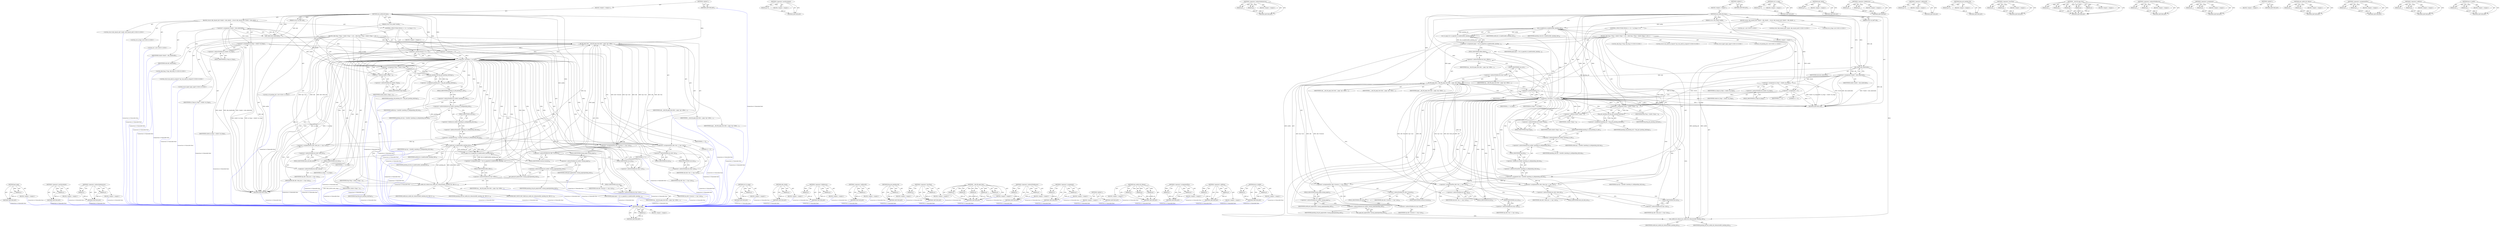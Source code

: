 digraph "idx_to_kaddr" {
vulnerable_205 [label=<(METHOD,get_page)>];
vulnerable_206 [label=<(PARAM,p1)>];
vulnerable_207 [label=<(BLOCK,&lt;empty&gt;,&lt;empty&gt;)>];
vulnerable_208 [label=<(METHOD_RETURN,ANY)>];
vulnerable_156 [label=<(METHOD,&lt;operator&gt;.postIncrement)>];
vulnerable_157 [label=<(PARAM,p1)>];
vulnerable_158 [label=<(BLOCK,&lt;empty&gt;,&lt;empty&gt;)>];
vulnerable_159 [label=<(METHOD_RETURN,ANY)>];
vulnerable_178 [label=<(METHOD,&lt;operator&gt;.indirectIndexAccess)>];
vulnerable_179 [label=<(PARAM,p1)>];
vulnerable_180 [label=<(PARAM,p2)>];
vulnerable_181 [label=<(BLOCK,&lt;empty&gt;,&lt;empty&gt;)>];
vulnerable_182 [label=<(METHOD_RETURN,ANY)>];
vulnerable_6 [label=<(METHOD,&lt;global&gt;)<SUB>1</SUB>>];
vulnerable_7 [label=<(BLOCK,&lt;empty&gt;,&lt;empty&gt;)<SUB>1</SUB>>];
vulnerable_8 [label=<(METHOD,xen_netbk_fill_frags)<SUB>1</SUB>>];
vulnerable_9 [label=<(PARAM,struct xen_netbk *netbk)<SUB>1</SUB>>];
vulnerable_10 [label=<(PARAM,struct sk_buff *skb)<SUB>1</SUB>>];
vulnerable_11 [label=<(BLOCK,{
	struct skb_shared_info *shinfo = skb_shinfo(...,{
	struct skb_shared_info *shinfo = skb_shinfo(...)<SUB>2</SUB>>];
vulnerable_12 [label="<(LOCAL,struct skb_shared_info* shinfo: skb_shared_info*)<SUB>3</SUB>>"];
vulnerable_13 [label=<(&lt;operator&gt;.assignment,*shinfo = skb_shinfo(skb))<SUB>3</SUB>>];
vulnerable_14 [label=<(IDENTIFIER,shinfo,*shinfo = skb_shinfo(skb))<SUB>3</SUB>>];
vulnerable_15 [label=<(skb_shinfo,skb_shinfo(skb))<SUB>3</SUB>>];
vulnerable_16 [label=<(IDENTIFIER,skb,skb_shinfo(skb))<SUB>3</SUB>>];
vulnerable_17 [label="<(LOCAL,int nr_frags: int)<SUB>4</SUB>>"];
vulnerable_18 [label=<(&lt;operator&gt;.assignment,nr_frags = shinfo-&gt;nr_frags)<SUB>4</SUB>>];
vulnerable_19 [label=<(IDENTIFIER,nr_frags,nr_frags = shinfo-&gt;nr_frags)<SUB>4</SUB>>];
vulnerable_20 [label=<(&lt;operator&gt;.indirectFieldAccess,shinfo-&gt;nr_frags)<SUB>4</SUB>>];
vulnerable_21 [label=<(IDENTIFIER,shinfo,nr_frags = shinfo-&gt;nr_frags)<SUB>4</SUB>>];
vulnerable_22 [label=<(FIELD_IDENTIFIER,nr_frags,nr_frags)<SUB>4</SUB>>];
vulnerable_23 [label="<(LOCAL,int i: int)<SUB>5</SUB>>"];
vulnerable_24 [label=<(CONTROL_STRUCTURE,FOR,for (i = 0;i &lt; nr_frags;i++))<SUB>7</SUB>>];
vulnerable_25 [label=<(BLOCK,&lt;empty&gt;,&lt;empty&gt;)<SUB>7</SUB>>];
vulnerable_26 [label=<(&lt;operator&gt;.assignment,i = 0)<SUB>7</SUB>>];
vulnerable_27 [label=<(IDENTIFIER,i,i = 0)<SUB>7</SUB>>];
vulnerable_28 [label=<(LITERAL,0,i = 0)<SUB>7</SUB>>];
vulnerable_29 [label=<(&lt;operator&gt;.lessThan,i &lt; nr_frags)<SUB>7</SUB>>];
vulnerable_30 [label=<(IDENTIFIER,i,i &lt; nr_frags)<SUB>7</SUB>>];
vulnerable_31 [label=<(IDENTIFIER,nr_frags,i &lt; nr_frags)<SUB>7</SUB>>];
vulnerable_32 [label=<(&lt;operator&gt;.postIncrement,i++)<SUB>7</SUB>>];
vulnerable_33 [label=<(IDENTIFIER,i,i++)<SUB>7</SUB>>];
vulnerable_34 [label=<(BLOCK,{
		skb_frag_t *frag = shinfo-&gt;frags + i;
		str...,{
		skb_frag_t *frag = shinfo-&gt;frags + i;
		str...)<SUB>7</SUB>>];
vulnerable_35 [label="<(LOCAL,skb_frag_t* frag: skb_frag_t*)<SUB>8</SUB>>"];
vulnerable_36 [label=<(&lt;operator&gt;.assignment,*frag = shinfo-&gt;frags + i)<SUB>8</SUB>>];
vulnerable_37 [label=<(IDENTIFIER,frag,*frag = shinfo-&gt;frags + i)<SUB>8</SUB>>];
vulnerable_38 [label=<(&lt;operator&gt;.addition,shinfo-&gt;frags + i)<SUB>8</SUB>>];
vulnerable_39 [label=<(&lt;operator&gt;.indirectFieldAccess,shinfo-&gt;frags)<SUB>8</SUB>>];
vulnerable_40 [label=<(IDENTIFIER,shinfo,shinfo-&gt;frags + i)<SUB>8</SUB>>];
vulnerable_41 [label=<(FIELD_IDENTIFIER,frags,frags)<SUB>8</SUB>>];
vulnerable_42 [label=<(IDENTIFIER,i,shinfo-&gt;frags + i)<SUB>8</SUB>>];
vulnerable_43 [label="<(LOCAL,struct xen_netif_tx_request* txp: xen_netif_tx_request*)<SUB>9</SUB>>"];
vulnerable_44 [label="<(LOCAL,struct page* page: page*)<SUB>10</SUB>>"];
vulnerable_45 [label="<(LOCAL,u16 pending_idx: u16)<SUB>11</SUB>>"];
vulnerable_46 [label=<(&lt;operator&gt;.assignment,pending_idx = frag_get_pending_idx(frag))<SUB>13</SUB>>];
vulnerable_47 [label=<(IDENTIFIER,pending_idx,pending_idx = frag_get_pending_idx(frag))<SUB>13</SUB>>];
vulnerable_48 [label=<(frag_get_pending_idx,frag_get_pending_idx(frag))<SUB>13</SUB>>];
vulnerable_49 [label=<(IDENTIFIER,frag,frag_get_pending_idx(frag))<SUB>13</SUB>>];
vulnerable_50 [label=<(&lt;operator&gt;.assignment,txp = &amp;netbk-&gt;pending_tx_info[pending_idx].req)<SUB>15</SUB>>];
vulnerable_51 [label=<(IDENTIFIER,txp,txp = &amp;netbk-&gt;pending_tx_info[pending_idx].req)<SUB>15</SUB>>];
vulnerable_52 [label=<(&lt;operator&gt;.addressOf,&amp;netbk-&gt;pending_tx_info[pending_idx].req)<SUB>15</SUB>>];
vulnerable_53 [label=<(&lt;operator&gt;.fieldAccess,netbk-&gt;pending_tx_info[pending_idx].req)<SUB>15</SUB>>];
vulnerable_54 [label=<(&lt;operator&gt;.indirectIndexAccess,netbk-&gt;pending_tx_info[pending_idx])<SUB>15</SUB>>];
vulnerable_55 [label=<(&lt;operator&gt;.indirectFieldAccess,netbk-&gt;pending_tx_info)<SUB>15</SUB>>];
vulnerable_56 [label=<(IDENTIFIER,netbk,txp = &amp;netbk-&gt;pending_tx_info[pending_idx].req)<SUB>15</SUB>>];
vulnerable_57 [label=<(FIELD_IDENTIFIER,pending_tx_info,pending_tx_info)<SUB>15</SUB>>];
vulnerable_58 [label=<(IDENTIFIER,pending_idx,txp = &amp;netbk-&gt;pending_tx_info[pending_idx].req)<SUB>15</SUB>>];
vulnerable_59 [label=<(FIELD_IDENTIFIER,req,req)<SUB>15</SUB>>];
vulnerable_60 [label=<(&lt;operator&gt;.assignment,page = virt_to_page(idx_to_kaddr(netbk, pending...)<SUB>16</SUB>>];
vulnerable_61 [label=<(IDENTIFIER,page,page = virt_to_page(idx_to_kaddr(netbk, pending...)<SUB>16</SUB>>];
vulnerable_62 [label=<(virt_to_page,virt_to_page(idx_to_kaddr(netbk, pending_idx)))<SUB>16</SUB>>];
vulnerable_63 [label=<(idx_to_kaddr,idx_to_kaddr(netbk, pending_idx))<SUB>16</SUB>>];
vulnerable_64 [label=<(IDENTIFIER,netbk,idx_to_kaddr(netbk, pending_idx))<SUB>16</SUB>>];
vulnerable_65 [label=<(IDENTIFIER,pending_idx,idx_to_kaddr(netbk, pending_idx))<SUB>16</SUB>>];
vulnerable_66 [label=<(__skb_fill_page_desc,__skb_fill_page_desc(skb, i, page, txp-&gt;offset,...)<SUB>17</SUB>>];
vulnerable_67 [label=<(IDENTIFIER,skb,__skb_fill_page_desc(skb, i, page, txp-&gt;offset,...)<SUB>17</SUB>>];
vulnerable_68 [label=<(IDENTIFIER,i,__skb_fill_page_desc(skb, i, page, txp-&gt;offset,...)<SUB>17</SUB>>];
vulnerable_69 [label=<(IDENTIFIER,page,__skb_fill_page_desc(skb, i, page, txp-&gt;offset,...)<SUB>17</SUB>>];
vulnerable_70 [label=<(&lt;operator&gt;.indirectFieldAccess,txp-&gt;offset)<SUB>17</SUB>>];
vulnerable_71 [label=<(IDENTIFIER,txp,__skb_fill_page_desc(skb, i, page, txp-&gt;offset,...)<SUB>17</SUB>>];
vulnerable_72 [label=<(FIELD_IDENTIFIER,offset,offset)<SUB>17</SUB>>];
vulnerable_73 [label=<(&lt;operator&gt;.indirectFieldAccess,txp-&gt;size)<SUB>17</SUB>>];
vulnerable_74 [label=<(IDENTIFIER,txp,__skb_fill_page_desc(skb, i, page, txp-&gt;offset,...)<SUB>17</SUB>>];
vulnerable_75 [label=<(FIELD_IDENTIFIER,size,size)<SUB>17</SUB>>];
vulnerable_76 [label=<(&lt;operator&gt;.assignmentPlus,skb-&gt;len += txp-&gt;size)<SUB>18</SUB>>];
vulnerable_77 [label=<(&lt;operator&gt;.indirectFieldAccess,skb-&gt;len)<SUB>18</SUB>>];
vulnerable_78 [label=<(IDENTIFIER,skb,skb-&gt;len += txp-&gt;size)<SUB>18</SUB>>];
vulnerable_79 [label=<(FIELD_IDENTIFIER,len,len)<SUB>18</SUB>>];
vulnerable_80 [label=<(&lt;operator&gt;.indirectFieldAccess,txp-&gt;size)<SUB>18</SUB>>];
vulnerable_81 [label=<(IDENTIFIER,txp,skb-&gt;len += txp-&gt;size)<SUB>18</SUB>>];
vulnerable_82 [label=<(FIELD_IDENTIFIER,size,size)<SUB>18</SUB>>];
vulnerable_83 [label=<(&lt;operator&gt;.assignmentPlus,skb-&gt;data_len += txp-&gt;size)<SUB>19</SUB>>];
vulnerable_84 [label=<(&lt;operator&gt;.indirectFieldAccess,skb-&gt;data_len)<SUB>19</SUB>>];
vulnerable_85 [label=<(IDENTIFIER,skb,skb-&gt;data_len += txp-&gt;size)<SUB>19</SUB>>];
vulnerable_86 [label=<(FIELD_IDENTIFIER,data_len,data_len)<SUB>19</SUB>>];
vulnerable_87 [label=<(&lt;operator&gt;.indirectFieldAccess,txp-&gt;size)<SUB>19</SUB>>];
vulnerable_88 [label=<(IDENTIFIER,txp,skb-&gt;data_len += txp-&gt;size)<SUB>19</SUB>>];
vulnerable_89 [label=<(FIELD_IDENTIFIER,size,size)<SUB>19</SUB>>];
vulnerable_90 [label=<(&lt;operator&gt;.assignmentPlus,skb-&gt;truesize += txp-&gt;size)<SUB>20</SUB>>];
vulnerable_91 [label=<(&lt;operator&gt;.indirectFieldAccess,skb-&gt;truesize)<SUB>20</SUB>>];
vulnerable_92 [label=<(IDENTIFIER,skb,skb-&gt;truesize += txp-&gt;size)<SUB>20</SUB>>];
vulnerable_93 [label=<(FIELD_IDENTIFIER,truesize,truesize)<SUB>20</SUB>>];
vulnerable_94 [label=<(&lt;operator&gt;.indirectFieldAccess,txp-&gt;size)<SUB>20</SUB>>];
vulnerable_95 [label=<(IDENTIFIER,txp,skb-&gt;truesize += txp-&gt;size)<SUB>20</SUB>>];
vulnerable_96 [label=<(FIELD_IDENTIFIER,size,size)<SUB>20</SUB>>];
vulnerable_97 [label=<(get_page,get_page(netbk-&gt;mmap_pages[pending_idx]))<SUB>23</SUB>>];
vulnerable_98 [label=<(&lt;operator&gt;.indirectIndexAccess,netbk-&gt;mmap_pages[pending_idx])<SUB>23</SUB>>];
vulnerable_99 [label=<(&lt;operator&gt;.indirectFieldAccess,netbk-&gt;mmap_pages)<SUB>23</SUB>>];
vulnerable_100 [label=<(IDENTIFIER,netbk,get_page(netbk-&gt;mmap_pages[pending_idx]))<SUB>23</SUB>>];
vulnerable_101 [label=<(FIELD_IDENTIFIER,mmap_pages,mmap_pages)<SUB>23</SUB>>];
vulnerable_102 [label=<(IDENTIFIER,pending_idx,get_page(netbk-&gt;mmap_pages[pending_idx]))<SUB>23</SUB>>];
vulnerable_103 [label=<(xen_netbk_idx_release,xen_netbk_idx_release(netbk, pending_idx))<SUB>24</SUB>>];
vulnerable_104 [label=<(IDENTIFIER,netbk,xen_netbk_idx_release(netbk, pending_idx))<SUB>24</SUB>>];
vulnerable_105 [label=<(IDENTIFIER,pending_idx,xen_netbk_idx_release(netbk, pending_idx))<SUB>24</SUB>>];
vulnerable_106 [label=<(METHOD_RETURN,void)<SUB>1</SUB>>];
vulnerable_108 [label=<(METHOD_RETURN,ANY)<SUB>1</SUB>>];
vulnerable_183 [label=<(METHOD,virt_to_page)>];
vulnerable_184 [label=<(PARAM,p1)>];
vulnerable_185 [label=<(BLOCK,&lt;empty&gt;,&lt;empty&gt;)>];
vulnerable_186 [label=<(METHOD_RETURN,ANY)>];
vulnerable_142 [label=<(METHOD,skb_shinfo)>];
vulnerable_143 [label=<(PARAM,p1)>];
vulnerable_144 [label=<(BLOCK,&lt;empty&gt;,&lt;empty&gt;)>];
vulnerable_145 [label=<(METHOD_RETURN,ANY)>];
vulnerable_173 [label=<(METHOD,&lt;operator&gt;.fieldAccess)>];
vulnerable_174 [label=<(PARAM,p1)>];
vulnerable_175 [label=<(PARAM,p2)>];
vulnerable_176 [label=<(BLOCK,&lt;empty&gt;,&lt;empty&gt;)>];
vulnerable_177 [label=<(METHOD_RETURN,ANY)>];
vulnerable_169 [label=<(METHOD,&lt;operator&gt;.addressOf)>];
vulnerable_170 [label=<(PARAM,p1)>];
vulnerable_171 [label=<(BLOCK,&lt;empty&gt;,&lt;empty&gt;)>];
vulnerable_172 [label=<(METHOD_RETURN,ANY)>];
vulnerable_165 [label=<(METHOD,frag_get_pending_idx)>];
vulnerable_166 [label=<(PARAM,p1)>];
vulnerable_167 [label=<(BLOCK,&lt;empty&gt;,&lt;empty&gt;)>];
vulnerable_168 [label=<(METHOD_RETURN,ANY)>];
vulnerable_151 [label=<(METHOD,&lt;operator&gt;.lessThan)>];
vulnerable_152 [label=<(PARAM,p1)>];
vulnerable_153 [label=<(PARAM,p2)>];
vulnerable_154 [label=<(BLOCK,&lt;empty&gt;,&lt;empty&gt;)>];
vulnerable_155 [label=<(METHOD_RETURN,ANY)>];
vulnerable_192 [label=<(METHOD,__skb_fill_page_desc)>];
vulnerable_193 [label=<(PARAM,p1)>];
vulnerable_194 [label=<(PARAM,p2)>];
vulnerable_195 [label=<(PARAM,p3)>];
vulnerable_196 [label=<(PARAM,p4)>];
vulnerable_197 [label=<(PARAM,p5)>];
vulnerable_198 [label=<(BLOCK,&lt;empty&gt;,&lt;empty&gt;)>];
vulnerable_199 [label=<(METHOD_RETURN,ANY)>];
vulnerable_146 [label=<(METHOD,&lt;operator&gt;.indirectFieldAccess)>];
vulnerable_147 [label=<(PARAM,p1)>];
vulnerable_148 [label=<(PARAM,p2)>];
vulnerable_149 [label=<(BLOCK,&lt;empty&gt;,&lt;empty&gt;)>];
vulnerable_150 [label=<(METHOD_RETURN,ANY)>];
vulnerable_137 [label=<(METHOD,&lt;operator&gt;.assignment)>];
vulnerable_138 [label=<(PARAM,p1)>];
vulnerable_139 [label=<(PARAM,p2)>];
vulnerable_140 [label=<(BLOCK,&lt;empty&gt;,&lt;empty&gt;)>];
vulnerable_141 [label=<(METHOD_RETURN,ANY)>];
vulnerable_131 [label=<(METHOD,&lt;global&gt;)<SUB>1</SUB>>];
vulnerable_132 [label=<(BLOCK,&lt;empty&gt;,&lt;empty&gt;)>];
vulnerable_133 [label=<(METHOD_RETURN,ANY)>];
vulnerable_209 [label=<(METHOD,xen_netbk_idx_release)>];
vulnerable_210 [label=<(PARAM,p1)>];
vulnerable_211 [label=<(PARAM,p2)>];
vulnerable_212 [label=<(BLOCK,&lt;empty&gt;,&lt;empty&gt;)>];
vulnerable_213 [label=<(METHOD_RETURN,ANY)>];
vulnerable_200 [label=<(METHOD,&lt;operator&gt;.assignmentPlus)>];
vulnerable_201 [label=<(PARAM,p1)>];
vulnerable_202 [label=<(PARAM,p2)>];
vulnerable_203 [label=<(BLOCK,&lt;empty&gt;,&lt;empty&gt;)>];
vulnerable_204 [label=<(METHOD_RETURN,ANY)>];
vulnerable_160 [label=<(METHOD,&lt;operator&gt;.addition)>];
vulnerable_161 [label=<(PARAM,p1)>];
vulnerable_162 [label=<(PARAM,p2)>];
vulnerable_163 [label=<(BLOCK,&lt;empty&gt;,&lt;empty&gt;)>];
vulnerable_164 [label=<(METHOD_RETURN,ANY)>];
vulnerable_187 [label=<(METHOD,idx_to_kaddr)>];
vulnerable_188 [label=<(PARAM,p1)>];
vulnerable_189 [label=<(PARAM,p2)>];
vulnerable_190 [label=<(BLOCK,&lt;empty&gt;,&lt;empty&gt;)>];
vulnerable_191 [label=<(METHOD_RETURN,ANY)>];
fixed_206 [label=<(METHOD,get_page)>];
fixed_207 [label=<(PARAM,p1)>];
fixed_208 [label=<(BLOCK,&lt;empty&gt;,&lt;empty&gt;)>];
fixed_209 [label=<(METHOD_RETURN,ANY)>];
fixed_157 [label=<(METHOD,&lt;operator&gt;.postIncrement)>];
fixed_158 [label=<(PARAM,p1)>];
fixed_159 [label=<(BLOCK,&lt;empty&gt;,&lt;empty&gt;)>];
fixed_160 [label=<(METHOD_RETURN,ANY)>];
fixed_179 [label=<(METHOD,&lt;operator&gt;.indirectIndexAccess)>];
fixed_180 [label=<(PARAM,p1)>];
fixed_181 [label=<(PARAM,p2)>];
fixed_182 [label=<(BLOCK,&lt;empty&gt;,&lt;empty&gt;)>];
fixed_183 [label=<(METHOD_RETURN,ANY)>];
fixed_6 [label=<(METHOD,&lt;global&gt;)<SUB>1</SUB>>];
fixed_7 [label=<(BLOCK,&lt;empty&gt;,&lt;empty&gt;)<SUB>1</SUB>>];
fixed_8 [label=<(METHOD,xen_netbk_fill_frags)<SUB>1</SUB>>];
fixed_9 [label=<(PARAM,struct xen_netbk *netbk)<SUB>1</SUB>>];
fixed_10 [label=<(PARAM,struct sk_buff *skb)<SUB>1</SUB>>];
fixed_11 [label=<(BLOCK,{
	struct skb_shared_info *shinfo = skb_shinfo(...,{
	struct skb_shared_info *shinfo = skb_shinfo(...)<SUB>2</SUB>>];
fixed_12 [label="<(LOCAL,struct skb_shared_info* shinfo: skb_shared_info*)<SUB>3</SUB>>"];
fixed_13 [label=<(&lt;operator&gt;.assignment,*shinfo = skb_shinfo(skb))<SUB>3</SUB>>];
fixed_14 [label=<(IDENTIFIER,shinfo,*shinfo = skb_shinfo(skb))<SUB>3</SUB>>];
fixed_15 [label=<(skb_shinfo,skb_shinfo(skb))<SUB>3</SUB>>];
fixed_16 [label=<(IDENTIFIER,skb,skb_shinfo(skb))<SUB>3</SUB>>];
fixed_17 [label="<(LOCAL,int nr_frags: int)<SUB>4</SUB>>"];
fixed_18 [label=<(&lt;operator&gt;.assignment,nr_frags = shinfo-&gt;nr_frags)<SUB>4</SUB>>];
fixed_19 [label=<(IDENTIFIER,nr_frags,nr_frags = shinfo-&gt;nr_frags)<SUB>4</SUB>>];
fixed_20 [label=<(&lt;operator&gt;.indirectFieldAccess,shinfo-&gt;nr_frags)<SUB>4</SUB>>];
fixed_21 [label=<(IDENTIFIER,shinfo,nr_frags = shinfo-&gt;nr_frags)<SUB>4</SUB>>];
fixed_22 [label=<(FIELD_IDENTIFIER,nr_frags,nr_frags)<SUB>4</SUB>>];
fixed_23 [label="<(LOCAL,int i: int)<SUB>5</SUB>>"];
fixed_24 [label=<(CONTROL_STRUCTURE,FOR,for (i = 0;i &lt; nr_frags;i++))<SUB>7</SUB>>];
fixed_25 [label=<(BLOCK,&lt;empty&gt;,&lt;empty&gt;)<SUB>7</SUB>>];
fixed_26 [label=<(&lt;operator&gt;.assignment,i = 0)<SUB>7</SUB>>];
fixed_27 [label=<(IDENTIFIER,i,i = 0)<SUB>7</SUB>>];
fixed_28 [label=<(LITERAL,0,i = 0)<SUB>7</SUB>>];
fixed_29 [label=<(&lt;operator&gt;.lessThan,i &lt; nr_frags)<SUB>7</SUB>>];
fixed_30 [label=<(IDENTIFIER,i,i &lt; nr_frags)<SUB>7</SUB>>];
fixed_31 [label=<(IDENTIFIER,nr_frags,i &lt; nr_frags)<SUB>7</SUB>>];
fixed_32 [label=<(&lt;operator&gt;.postIncrement,i++)<SUB>7</SUB>>];
fixed_33 [label=<(IDENTIFIER,i,i++)<SUB>7</SUB>>];
fixed_34 [label=<(BLOCK,{
		skb_frag_t *frag = shinfo-&gt;frags + i;
		str...,{
		skb_frag_t *frag = shinfo-&gt;frags + i;
		str...)<SUB>7</SUB>>];
fixed_35 [label="<(LOCAL,skb_frag_t* frag: skb_frag_t*)<SUB>8</SUB>>"];
fixed_36 [label=<(&lt;operator&gt;.assignment,*frag = shinfo-&gt;frags + i)<SUB>8</SUB>>];
fixed_37 [label=<(IDENTIFIER,frag,*frag = shinfo-&gt;frags + i)<SUB>8</SUB>>];
fixed_38 [label=<(&lt;operator&gt;.addition,shinfo-&gt;frags + i)<SUB>8</SUB>>];
fixed_39 [label=<(&lt;operator&gt;.indirectFieldAccess,shinfo-&gt;frags)<SUB>8</SUB>>];
fixed_40 [label=<(IDENTIFIER,shinfo,shinfo-&gt;frags + i)<SUB>8</SUB>>];
fixed_41 [label=<(FIELD_IDENTIFIER,frags,frags)<SUB>8</SUB>>];
fixed_42 [label=<(IDENTIFIER,i,shinfo-&gt;frags + i)<SUB>8</SUB>>];
fixed_43 [label="<(LOCAL,struct xen_netif_tx_request* txp: xen_netif_tx_request*)<SUB>9</SUB>>"];
fixed_44 [label="<(LOCAL,struct page* page: page*)<SUB>10</SUB>>"];
fixed_45 [label="<(LOCAL,u16 pending_idx: u16)<SUB>11</SUB>>"];
fixed_46 [label=<(&lt;operator&gt;.assignment,pending_idx = frag_get_pending_idx(frag))<SUB>13</SUB>>];
fixed_47 [label=<(IDENTIFIER,pending_idx,pending_idx = frag_get_pending_idx(frag))<SUB>13</SUB>>];
fixed_48 [label=<(frag_get_pending_idx,frag_get_pending_idx(frag))<SUB>13</SUB>>];
fixed_49 [label=<(IDENTIFIER,frag,frag_get_pending_idx(frag))<SUB>13</SUB>>];
fixed_50 [label=<(&lt;operator&gt;.assignment,txp = &amp;netbk-&gt;pending_tx_info[pending_idx].req)<SUB>15</SUB>>];
fixed_51 [label=<(IDENTIFIER,txp,txp = &amp;netbk-&gt;pending_tx_info[pending_idx].req)<SUB>15</SUB>>];
fixed_52 [label=<(&lt;operator&gt;.addressOf,&amp;netbk-&gt;pending_tx_info[pending_idx].req)<SUB>15</SUB>>];
fixed_53 [label=<(&lt;operator&gt;.fieldAccess,netbk-&gt;pending_tx_info[pending_idx].req)<SUB>15</SUB>>];
fixed_54 [label=<(&lt;operator&gt;.indirectIndexAccess,netbk-&gt;pending_tx_info[pending_idx])<SUB>15</SUB>>];
fixed_55 [label=<(&lt;operator&gt;.indirectFieldAccess,netbk-&gt;pending_tx_info)<SUB>15</SUB>>];
fixed_56 [label=<(IDENTIFIER,netbk,txp = &amp;netbk-&gt;pending_tx_info[pending_idx].req)<SUB>15</SUB>>];
fixed_57 [label=<(FIELD_IDENTIFIER,pending_tx_info,pending_tx_info)<SUB>15</SUB>>];
fixed_58 [label=<(IDENTIFIER,pending_idx,txp = &amp;netbk-&gt;pending_tx_info[pending_idx].req)<SUB>15</SUB>>];
fixed_59 [label=<(FIELD_IDENTIFIER,req,req)<SUB>15</SUB>>];
fixed_60 [label=<(&lt;operator&gt;.assignment,page = virt_to_page(idx_to_kaddr(netbk, pending...)<SUB>16</SUB>>];
fixed_61 [label=<(IDENTIFIER,page,page = virt_to_page(idx_to_kaddr(netbk, pending...)<SUB>16</SUB>>];
fixed_62 [label=<(virt_to_page,virt_to_page(idx_to_kaddr(netbk, pending_idx)))<SUB>16</SUB>>];
fixed_63 [label=<(idx_to_kaddr,idx_to_kaddr(netbk, pending_idx))<SUB>16</SUB>>];
fixed_64 [label=<(IDENTIFIER,netbk,idx_to_kaddr(netbk, pending_idx))<SUB>16</SUB>>];
fixed_65 [label=<(IDENTIFIER,pending_idx,idx_to_kaddr(netbk, pending_idx))<SUB>16</SUB>>];
fixed_66 [label=<(__skb_fill_page_desc,__skb_fill_page_desc(skb, i, page, txp-&gt;offset,...)<SUB>17</SUB>>];
fixed_67 [label=<(IDENTIFIER,skb,__skb_fill_page_desc(skb, i, page, txp-&gt;offset,...)<SUB>17</SUB>>];
fixed_68 [label=<(IDENTIFIER,i,__skb_fill_page_desc(skb, i, page, txp-&gt;offset,...)<SUB>17</SUB>>];
fixed_69 [label=<(IDENTIFIER,page,__skb_fill_page_desc(skb, i, page, txp-&gt;offset,...)<SUB>17</SUB>>];
fixed_70 [label=<(&lt;operator&gt;.indirectFieldAccess,txp-&gt;offset)<SUB>17</SUB>>];
fixed_71 [label=<(IDENTIFIER,txp,__skb_fill_page_desc(skb, i, page, txp-&gt;offset,...)<SUB>17</SUB>>];
fixed_72 [label=<(FIELD_IDENTIFIER,offset,offset)<SUB>17</SUB>>];
fixed_73 [label=<(&lt;operator&gt;.indirectFieldAccess,txp-&gt;size)<SUB>17</SUB>>];
fixed_74 [label=<(IDENTIFIER,txp,__skb_fill_page_desc(skb, i, page, txp-&gt;offset,...)<SUB>17</SUB>>];
fixed_75 [label=<(FIELD_IDENTIFIER,size,size)<SUB>17</SUB>>];
fixed_76 [label=<(&lt;operator&gt;.assignmentPlus,skb-&gt;len += txp-&gt;size)<SUB>18</SUB>>];
fixed_77 [label=<(&lt;operator&gt;.indirectFieldAccess,skb-&gt;len)<SUB>18</SUB>>];
fixed_78 [label=<(IDENTIFIER,skb,skb-&gt;len += txp-&gt;size)<SUB>18</SUB>>];
fixed_79 [label=<(FIELD_IDENTIFIER,len,len)<SUB>18</SUB>>];
fixed_80 [label=<(&lt;operator&gt;.indirectFieldAccess,txp-&gt;size)<SUB>18</SUB>>];
fixed_81 [label=<(IDENTIFIER,txp,skb-&gt;len += txp-&gt;size)<SUB>18</SUB>>];
fixed_82 [label=<(FIELD_IDENTIFIER,size,size)<SUB>18</SUB>>];
fixed_83 [label=<(&lt;operator&gt;.assignmentPlus,skb-&gt;data_len += txp-&gt;size)<SUB>19</SUB>>];
fixed_84 [label=<(&lt;operator&gt;.indirectFieldAccess,skb-&gt;data_len)<SUB>19</SUB>>];
fixed_85 [label=<(IDENTIFIER,skb,skb-&gt;data_len += txp-&gt;size)<SUB>19</SUB>>];
fixed_86 [label=<(FIELD_IDENTIFIER,data_len,data_len)<SUB>19</SUB>>];
fixed_87 [label=<(&lt;operator&gt;.indirectFieldAccess,txp-&gt;size)<SUB>19</SUB>>];
fixed_88 [label=<(IDENTIFIER,txp,skb-&gt;data_len += txp-&gt;size)<SUB>19</SUB>>];
fixed_89 [label=<(FIELD_IDENTIFIER,size,size)<SUB>19</SUB>>];
fixed_90 [label=<(&lt;operator&gt;.assignmentPlus,skb-&gt;truesize += txp-&gt;size)<SUB>20</SUB>>];
fixed_91 [label=<(&lt;operator&gt;.indirectFieldAccess,skb-&gt;truesize)<SUB>20</SUB>>];
fixed_92 [label=<(IDENTIFIER,skb,skb-&gt;truesize += txp-&gt;size)<SUB>20</SUB>>];
fixed_93 [label=<(FIELD_IDENTIFIER,truesize,truesize)<SUB>20</SUB>>];
fixed_94 [label=<(&lt;operator&gt;.indirectFieldAccess,txp-&gt;size)<SUB>20</SUB>>];
fixed_95 [label=<(IDENTIFIER,txp,skb-&gt;truesize += txp-&gt;size)<SUB>20</SUB>>];
fixed_96 [label=<(FIELD_IDENTIFIER,size,size)<SUB>20</SUB>>];
fixed_97 [label=<(get_page,get_page(netbk-&gt;mmap_pages[pending_idx]))<SUB>23</SUB>>];
fixed_98 [label=<(&lt;operator&gt;.indirectIndexAccess,netbk-&gt;mmap_pages[pending_idx])<SUB>23</SUB>>];
fixed_99 [label=<(&lt;operator&gt;.indirectFieldAccess,netbk-&gt;mmap_pages)<SUB>23</SUB>>];
fixed_100 [label=<(IDENTIFIER,netbk,get_page(netbk-&gt;mmap_pages[pending_idx]))<SUB>23</SUB>>];
fixed_101 [label=<(FIELD_IDENTIFIER,mmap_pages,mmap_pages)<SUB>23</SUB>>];
fixed_102 [label=<(IDENTIFIER,pending_idx,get_page(netbk-&gt;mmap_pages[pending_idx]))<SUB>23</SUB>>];
fixed_103 [label=<(xen_netbk_idx_release,xen_netbk_idx_release(netbk, pending_idx, XEN_N...)<SUB>24</SUB>>];
fixed_104 [label=<(IDENTIFIER,netbk,xen_netbk_idx_release(netbk, pending_idx, XEN_N...)<SUB>24</SUB>>];
fixed_105 [label=<(IDENTIFIER,pending_idx,xen_netbk_idx_release(netbk, pending_idx, XEN_N...)<SUB>24</SUB>>];
fixed_106 [label=<(IDENTIFIER,XEN_NETIF_RSP_OKAY,xen_netbk_idx_release(netbk, pending_idx, XEN_N...)<SUB>24</SUB>>];
fixed_107 [label=<(METHOD_RETURN,void)<SUB>1</SUB>>];
fixed_109 [label=<(METHOD_RETURN,ANY)<SUB>1</SUB>>];
fixed_184 [label=<(METHOD,virt_to_page)>];
fixed_185 [label=<(PARAM,p1)>];
fixed_186 [label=<(BLOCK,&lt;empty&gt;,&lt;empty&gt;)>];
fixed_187 [label=<(METHOD_RETURN,ANY)>];
fixed_143 [label=<(METHOD,skb_shinfo)>];
fixed_144 [label=<(PARAM,p1)>];
fixed_145 [label=<(BLOCK,&lt;empty&gt;,&lt;empty&gt;)>];
fixed_146 [label=<(METHOD_RETURN,ANY)>];
fixed_174 [label=<(METHOD,&lt;operator&gt;.fieldAccess)>];
fixed_175 [label=<(PARAM,p1)>];
fixed_176 [label=<(PARAM,p2)>];
fixed_177 [label=<(BLOCK,&lt;empty&gt;,&lt;empty&gt;)>];
fixed_178 [label=<(METHOD_RETURN,ANY)>];
fixed_170 [label=<(METHOD,&lt;operator&gt;.addressOf)>];
fixed_171 [label=<(PARAM,p1)>];
fixed_172 [label=<(BLOCK,&lt;empty&gt;,&lt;empty&gt;)>];
fixed_173 [label=<(METHOD_RETURN,ANY)>];
fixed_166 [label=<(METHOD,frag_get_pending_idx)>];
fixed_167 [label=<(PARAM,p1)>];
fixed_168 [label=<(BLOCK,&lt;empty&gt;,&lt;empty&gt;)>];
fixed_169 [label=<(METHOD_RETURN,ANY)>];
fixed_152 [label=<(METHOD,&lt;operator&gt;.lessThan)>];
fixed_153 [label=<(PARAM,p1)>];
fixed_154 [label=<(PARAM,p2)>];
fixed_155 [label=<(BLOCK,&lt;empty&gt;,&lt;empty&gt;)>];
fixed_156 [label=<(METHOD_RETURN,ANY)>];
fixed_193 [label=<(METHOD,__skb_fill_page_desc)>];
fixed_194 [label=<(PARAM,p1)>];
fixed_195 [label=<(PARAM,p2)>];
fixed_196 [label=<(PARAM,p3)>];
fixed_197 [label=<(PARAM,p4)>];
fixed_198 [label=<(PARAM,p5)>];
fixed_199 [label=<(BLOCK,&lt;empty&gt;,&lt;empty&gt;)>];
fixed_200 [label=<(METHOD_RETURN,ANY)>];
fixed_147 [label=<(METHOD,&lt;operator&gt;.indirectFieldAccess)>];
fixed_148 [label=<(PARAM,p1)>];
fixed_149 [label=<(PARAM,p2)>];
fixed_150 [label=<(BLOCK,&lt;empty&gt;,&lt;empty&gt;)>];
fixed_151 [label=<(METHOD_RETURN,ANY)>];
fixed_138 [label=<(METHOD,&lt;operator&gt;.assignment)>];
fixed_139 [label=<(PARAM,p1)>];
fixed_140 [label=<(PARAM,p2)>];
fixed_141 [label=<(BLOCK,&lt;empty&gt;,&lt;empty&gt;)>];
fixed_142 [label=<(METHOD_RETURN,ANY)>];
fixed_132 [label=<(METHOD,&lt;global&gt;)<SUB>1</SUB>>];
fixed_133 [label=<(BLOCK,&lt;empty&gt;,&lt;empty&gt;)>];
fixed_134 [label=<(METHOD_RETURN,ANY)>];
fixed_210 [label=<(METHOD,xen_netbk_idx_release)>];
fixed_211 [label=<(PARAM,p1)>];
fixed_212 [label=<(PARAM,p2)>];
fixed_213 [label=<(PARAM,p3)>];
fixed_214 [label=<(BLOCK,&lt;empty&gt;,&lt;empty&gt;)>];
fixed_215 [label=<(METHOD_RETURN,ANY)>];
fixed_201 [label=<(METHOD,&lt;operator&gt;.assignmentPlus)>];
fixed_202 [label=<(PARAM,p1)>];
fixed_203 [label=<(PARAM,p2)>];
fixed_204 [label=<(BLOCK,&lt;empty&gt;,&lt;empty&gt;)>];
fixed_205 [label=<(METHOD_RETURN,ANY)>];
fixed_161 [label=<(METHOD,&lt;operator&gt;.addition)>];
fixed_162 [label=<(PARAM,p1)>];
fixed_163 [label=<(PARAM,p2)>];
fixed_164 [label=<(BLOCK,&lt;empty&gt;,&lt;empty&gt;)>];
fixed_165 [label=<(METHOD_RETURN,ANY)>];
fixed_188 [label=<(METHOD,idx_to_kaddr)>];
fixed_189 [label=<(PARAM,p1)>];
fixed_190 [label=<(PARAM,p2)>];
fixed_191 [label=<(BLOCK,&lt;empty&gt;,&lt;empty&gt;)>];
fixed_192 [label=<(METHOD_RETURN,ANY)>];
vulnerable_205 -> vulnerable_206  [key=0, label="AST: "];
vulnerable_205 -> vulnerable_206  [key=1, label="DDG: "];
vulnerable_205 -> vulnerable_207  [key=0, label="AST: "];
vulnerable_205 -> vulnerable_208  [key=0, label="AST: "];
vulnerable_205 -> vulnerable_208  [key=1, label="CFG: "];
vulnerable_206 -> vulnerable_208  [key=0, label="DDG: p1"];
vulnerable_156 -> vulnerable_157  [key=0, label="AST: "];
vulnerable_156 -> vulnerable_157  [key=1, label="DDG: "];
vulnerable_156 -> vulnerable_158  [key=0, label="AST: "];
vulnerable_156 -> vulnerable_159  [key=0, label="AST: "];
vulnerable_156 -> vulnerable_159  [key=1, label="CFG: "];
vulnerable_157 -> vulnerable_159  [key=0, label="DDG: p1"];
vulnerable_178 -> vulnerable_179  [key=0, label="AST: "];
vulnerable_178 -> vulnerable_179  [key=1, label="DDG: "];
vulnerable_178 -> vulnerable_181  [key=0, label="AST: "];
vulnerable_178 -> vulnerable_180  [key=0, label="AST: "];
vulnerable_178 -> vulnerable_180  [key=1, label="DDG: "];
vulnerable_178 -> vulnerable_182  [key=0, label="AST: "];
vulnerable_178 -> vulnerable_182  [key=1, label="CFG: "];
vulnerable_179 -> vulnerable_182  [key=0, label="DDG: p1"];
vulnerable_180 -> vulnerable_182  [key=0, label="DDG: p2"];
vulnerable_6 -> vulnerable_7  [key=0, label="AST: "];
vulnerable_6 -> vulnerable_108  [key=0, label="AST: "];
vulnerable_6 -> vulnerable_108  [key=1, label="CFG: "];
vulnerable_7 -> vulnerable_8  [key=0, label="AST: "];
vulnerable_8 -> vulnerable_9  [key=0, label="AST: "];
vulnerable_8 -> vulnerable_9  [key=1, label="DDG: "];
vulnerable_8 -> vulnerable_10  [key=0, label="AST: "];
vulnerable_8 -> vulnerable_10  [key=1, label="DDG: "];
vulnerable_8 -> vulnerable_11  [key=0, label="AST: "];
vulnerable_8 -> vulnerable_106  [key=0, label="AST: "];
vulnerable_8 -> vulnerable_15  [key=0, label="CFG: "];
vulnerable_8 -> vulnerable_15  [key=1, label="DDG: "];
vulnerable_8 -> vulnerable_26  [key=0, label="DDG: "];
vulnerable_8 -> vulnerable_29  [key=0, label="DDG: "];
vulnerable_8 -> vulnerable_32  [key=0, label="DDG: "];
vulnerable_8 -> vulnerable_36  [key=0, label="DDG: "];
vulnerable_8 -> vulnerable_66  [key=0, label="DDG: "];
vulnerable_8 -> vulnerable_103  [key=0, label="DDG: "];
vulnerable_8 -> vulnerable_38  [key=0, label="DDG: "];
vulnerable_8 -> vulnerable_48  [key=0, label="DDG: "];
vulnerable_8 -> vulnerable_63  [key=0, label="DDG: "];
vulnerable_9 -> vulnerable_106  [key=0, label="DDG: netbk"];
vulnerable_9 -> vulnerable_63  [key=0, label="DDG: netbk"];
vulnerable_10 -> vulnerable_15  [key=0, label="DDG: skb"];
vulnerable_11 -> vulnerable_12  [key=0, label="AST: "];
vulnerable_11 -> vulnerable_13  [key=0, label="AST: "];
vulnerable_11 -> vulnerable_17  [key=0, label="AST: "];
vulnerable_11 -> vulnerable_18  [key=0, label="AST: "];
vulnerable_11 -> vulnerable_23  [key=0, label="AST: "];
vulnerable_11 -> vulnerable_24  [key=0, label="AST: "];
vulnerable_13 -> vulnerable_14  [key=0, label="AST: "];
vulnerable_13 -> vulnerable_15  [key=0, label="AST: "];
vulnerable_13 -> vulnerable_22  [key=0, label="CFG: "];
vulnerable_13 -> vulnerable_106  [key=0, label="DDG: shinfo"];
vulnerable_13 -> vulnerable_106  [key=1, label="DDG: skb_shinfo(skb)"];
vulnerable_13 -> vulnerable_106  [key=2, label="DDG: *shinfo = skb_shinfo(skb)"];
vulnerable_13 -> vulnerable_18  [key=0, label="DDG: shinfo"];
vulnerable_13 -> vulnerable_36  [key=0, label="DDG: shinfo"];
vulnerable_13 -> vulnerable_38  [key=0, label="DDG: shinfo"];
vulnerable_15 -> vulnerable_16  [key=0, label="AST: "];
vulnerable_15 -> vulnerable_13  [key=0, label="CFG: "];
vulnerable_15 -> vulnerable_13  [key=1, label="DDG: skb"];
vulnerable_15 -> vulnerable_106  [key=0, label="DDG: skb"];
vulnerable_15 -> vulnerable_66  [key=0, label="DDG: skb"];
vulnerable_18 -> vulnerable_19  [key=0, label="AST: "];
vulnerable_18 -> vulnerable_20  [key=0, label="AST: "];
vulnerable_18 -> vulnerable_26  [key=0, label="CFG: "];
vulnerable_18 -> vulnerable_106  [key=0, label="DDG: shinfo-&gt;nr_frags"];
vulnerable_18 -> vulnerable_106  [key=1, label="DDG: nr_frags = shinfo-&gt;nr_frags"];
vulnerable_18 -> vulnerable_29  [key=0, label="DDG: nr_frags"];
vulnerable_20 -> vulnerable_21  [key=0, label="AST: "];
vulnerable_20 -> vulnerable_22  [key=0, label="AST: "];
vulnerable_20 -> vulnerable_18  [key=0, label="CFG: "];
vulnerable_22 -> vulnerable_20  [key=0, label="CFG: "];
vulnerable_24 -> vulnerable_25  [key=0, label="AST: "];
vulnerable_24 -> vulnerable_29  [key=0, label="AST: "];
vulnerable_24 -> vulnerable_32  [key=0, label="AST: "];
vulnerable_24 -> vulnerable_34  [key=0, label="AST: "];
vulnerable_25 -> vulnerable_26  [key=0, label="AST: "];
vulnerable_26 -> vulnerable_27  [key=0, label="AST: "];
vulnerable_26 -> vulnerable_28  [key=0, label="AST: "];
vulnerable_26 -> vulnerable_29  [key=0, label="CFG: "];
vulnerable_26 -> vulnerable_29  [key=1, label="DDG: i"];
vulnerable_26 -> vulnerable_106  [key=0, label="DDG: i = 0"];
vulnerable_29 -> vulnerable_30  [key=0, label="AST: "];
vulnerable_29 -> vulnerable_31  [key=0, label="AST: "];
vulnerable_29 -> vulnerable_106  [key=0, label="CFG: "];
vulnerable_29 -> vulnerable_106  [key=1, label="DDG: i"];
vulnerable_29 -> vulnerable_106  [key=2, label="DDG: nr_frags"];
vulnerable_29 -> vulnerable_106  [key=3, label="DDG: i &lt; nr_frags"];
vulnerable_29 -> vulnerable_41  [key=0, label="CFG: "];
vulnerable_29 -> vulnerable_41  [key=1, label="CDG: "];
vulnerable_29 -> vulnerable_36  [key=0, label="DDG: i"];
vulnerable_29 -> vulnerable_36  [key=1, label="CDG: "];
vulnerable_29 -> vulnerable_66  [key=0, label="DDG: i"];
vulnerable_29 -> vulnerable_66  [key=1, label="CDG: "];
vulnerable_29 -> vulnerable_38  [key=0, label="DDG: i"];
vulnerable_29 -> vulnerable_38  [key=1, label="CDG: "];
vulnerable_29 -> vulnerable_94  [key=0, label="CDG: "];
vulnerable_29 -> vulnerable_48  [key=0, label="CDG: "];
vulnerable_29 -> vulnerable_32  [key=0, label="CDG: "];
vulnerable_29 -> vulnerable_60  [key=0, label="CDG: "];
vulnerable_29 -> vulnerable_73  [key=0, label="CDG: "];
vulnerable_29 -> vulnerable_96  [key=0, label="CDG: "];
vulnerable_29 -> vulnerable_77  [key=0, label="CDG: "];
vulnerable_29 -> vulnerable_57  [key=0, label="CDG: "];
vulnerable_29 -> vulnerable_89  [key=0, label="CDG: "];
vulnerable_29 -> vulnerable_98  [key=0, label="CDG: "];
vulnerable_29 -> vulnerable_75  [key=0, label="CDG: "];
vulnerable_29 -> vulnerable_52  [key=0, label="CDG: "];
vulnerable_29 -> vulnerable_99  [key=0, label="CDG: "];
vulnerable_29 -> vulnerable_46  [key=0, label="CDG: "];
vulnerable_29 -> vulnerable_84  [key=0, label="CDG: "];
vulnerable_29 -> vulnerable_72  [key=0, label="CDG: "];
vulnerable_29 -> vulnerable_103  [key=0, label="CDG: "];
vulnerable_29 -> vulnerable_29  [key=0, label="CDG: "];
vulnerable_29 -> vulnerable_76  [key=0, label="CDG: "];
vulnerable_29 -> vulnerable_50  [key=0, label="CDG: "];
vulnerable_29 -> vulnerable_59  [key=0, label="CDG: "];
vulnerable_29 -> vulnerable_87  [key=0, label="CDG: "];
vulnerable_29 -> vulnerable_97  [key=0, label="CDG: "];
vulnerable_29 -> vulnerable_91  [key=0, label="CDG: "];
vulnerable_29 -> vulnerable_82  [key=0, label="CDG: "];
vulnerable_29 -> vulnerable_93  [key=0, label="CDG: "];
vulnerable_29 -> vulnerable_101  [key=0, label="CDG: "];
vulnerable_29 -> vulnerable_90  [key=0, label="CDG: "];
vulnerable_29 -> vulnerable_54  [key=0, label="CDG: "];
vulnerable_29 -> vulnerable_79  [key=0, label="CDG: "];
vulnerable_29 -> vulnerable_80  [key=0, label="CDG: "];
vulnerable_29 -> vulnerable_83  [key=0, label="CDG: "];
vulnerable_29 -> vulnerable_53  [key=0, label="CDG: "];
vulnerable_29 -> vulnerable_70  [key=0, label="CDG: "];
vulnerable_29 -> vulnerable_63  [key=0, label="CDG: "];
vulnerable_29 -> vulnerable_55  [key=0, label="CDG: "];
vulnerable_29 -> vulnerable_62  [key=0, label="CDG: "];
vulnerable_29 -> vulnerable_39  [key=0, label="CDG: "];
vulnerable_29 -> vulnerable_86  [key=0, label="CDG: "];
vulnerable_32 -> vulnerable_33  [key=0, label="AST: "];
vulnerable_32 -> vulnerable_29  [key=0, label="CFG: "];
vulnerable_32 -> vulnerable_29  [key=1, label="DDG: i"];
vulnerable_32 -> vulnerable_106  [key=0, label="DDG: i++"];
vulnerable_34 -> vulnerable_35  [key=0, label="AST: "];
vulnerable_34 -> vulnerable_36  [key=0, label="AST: "];
vulnerable_34 -> vulnerable_43  [key=0, label="AST: "];
vulnerable_34 -> vulnerable_44  [key=0, label="AST: "];
vulnerable_34 -> vulnerable_45  [key=0, label="AST: "];
vulnerable_34 -> vulnerable_46  [key=0, label="AST: "];
vulnerable_34 -> vulnerable_50  [key=0, label="AST: "];
vulnerable_34 -> vulnerable_60  [key=0, label="AST: "];
vulnerable_34 -> vulnerable_66  [key=0, label="AST: "];
vulnerable_34 -> vulnerable_76  [key=0, label="AST: "];
vulnerable_34 -> vulnerable_83  [key=0, label="AST: "];
vulnerable_34 -> vulnerable_90  [key=0, label="AST: "];
vulnerable_34 -> vulnerable_97  [key=0, label="AST: "];
vulnerable_34 -> vulnerable_103  [key=0, label="AST: "];
vulnerable_36 -> vulnerable_37  [key=0, label="AST: "];
vulnerable_36 -> vulnerable_38  [key=0, label="AST: "];
vulnerable_36 -> vulnerable_48  [key=0, label="CFG: "];
vulnerable_36 -> vulnerable_48  [key=1, label="DDG: frag"];
vulnerable_38 -> vulnerable_39  [key=0, label="AST: "];
vulnerable_38 -> vulnerable_42  [key=0, label="AST: "];
vulnerable_38 -> vulnerable_36  [key=0, label="CFG: "];
vulnerable_39 -> vulnerable_40  [key=0, label="AST: "];
vulnerable_39 -> vulnerable_41  [key=0, label="AST: "];
vulnerable_39 -> vulnerable_38  [key=0, label="CFG: "];
vulnerable_41 -> vulnerable_39  [key=0, label="CFG: "];
vulnerable_46 -> vulnerable_47  [key=0, label="AST: "];
vulnerable_46 -> vulnerable_48  [key=0, label="AST: "];
vulnerable_46 -> vulnerable_57  [key=0, label="CFG: "];
vulnerable_46 -> vulnerable_63  [key=0, label="DDG: pending_idx"];
vulnerable_48 -> vulnerable_49  [key=0, label="AST: "];
vulnerable_48 -> vulnerable_46  [key=0, label="CFG: "];
vulnerable_48 -> vulnerable_46  [key=1, label="DDG: frag"];
vulnerable_50 -> vulnerable_51  [key=0, label="AST: "];
vulnerable_50 -> vulnerable_52  [key=0, label="AST: "];
vulnerable_50 -> vulnerable_63  [key=0, label="CFG: "];
vulnerable_50 -> vulnerable_76  [key=0, label="DDG: txp"];
vulnerable_50 -> vulnerable_83  [key=0, label="DDG: txp"];
vulnerable_50 -> vulnerable_90  [key=0, label="DDG: txp"];
vulnerable_50 -> vulnerable_66  [key=0, label="DDG: txp"];
vulnerable_52 -> vulnerable_53  [key=0, label="AST: "];
vulnerable_52 -> vulnerable_50  [key=0, label="CFG: "];
vulnerable_53 -> vulnerable_54  [key=0, label="AST: "];
vulnerable_53 -> vulnerable_59  [key=0, label="AST: "];
vulnerable_53 -> vulnerable_52  [key=0, label="CFG: "];
vulnerable_54 -> vulnerable_55  [key=0, label="AST: "];
vulnerable_54 -> vulnerable_58  [key=0, label="AST: "];
vulnerable_54 -> vulnerable_59  [key=0, label="CFG: "];
vulnerable_55 -> vulnerable_56  [key=0, label="AST: "];
vulnerable_55 -> vulnerable_57  [key=0, label="AST: "];
vulnerable_55 -> vulnerable_54  [key=0, label="CFG: "];
vulnerable_57 -> vulnerable_55  [key=0, label="CFG: "];
vulnerable_59 -> vulnerable_53  [key=0, label="CFG: "];
vulnerable_60 -> vulnerable_61  [key=0, label="AST: "];
vulnerable_60 -> vulnerable_62  [key=0, label="AST: "];
vulnerable_60 -> vulnerable_72  [key=0, label="CFG: "];
vulnerable_60 -> vulnerable_66  [key=0, label="DDG: page"];
vulnerable_62 -> vulnerable_63  [key=0, label="AST: "];
vulnerable_62 -> vulnerable_60  [key=0, label="CFG: "];
vulnerable_62 -> vulnerable_60  [key=1, label="DDG: idx_to_kaddr(netbk, pending_idx)"];
vulnerable_63 -> vulnerable_64  [key=0, label="AST: "];
vulnerable_63 -> vulnerable_65  [key=0, label="AST: "];
vulnerable_63 -> vulnerable_62  [key=0, label="CFG: "];
vulnerable_63 -> vulnerable_62  [key=1, label="DDG: netbk"];
vulnerable_63 -> vulnerable_62  [key=2, label="DDG: pending_idx"];
vulnerable_63 -> vulnerable_103  [key=0, label="DDG: netbk"];
vulnerable_63 -> vulnerable_103  [key=1, label="DDG: pending_idx"];
vulnerable_66 -> vulnerable_67  [key=0, label="AST: "];
vulnerable_66 -> vulnerable_68  [key=0, label="AST: "];
vulnerable_66 -> vulnerable_69  [key=0, label="AST: "];
vulnerable_66 -> vulnerable_70  [key=0, label="AST: "];
vulnerable_66 -> vulnerable_73  [key=0, label="AST: "];
vulnerable_66 -> vulnerable_79  [key=0, label="CFG: "];
vulnerable_66 -> vulnerable_32  [key=0, label="DDG: i"];
vulnerable_66 -> vulnerable_76  [key=0, label="DDG: txp-&gt;size"];
vulnerable_66 -> vulnerable_76  [key=1, label="DDG: skb"];
vulnerable_66 -> vulnerable_83  [key=0, label="DDG: txp-&gt;size"];
vulnerable_66 -> vulnerable_83  [key=1, label="DDG: skb"];
vulnerable_66 -> vulnerable_90  [key=0, label="DDG: txp-&gt;size"];
vulnerable_66 -> vulnerable_90  [key=1, label="DDG: skb"];
vulnerable_70 -> vulnerable_71  [key=0, label="AST: "];
vulnerable_70 -> vulnerable_72  [key=0, label="AST: "];
vulnerable_70 -> vulnerable_75  [key=0, label="CFG: "];
vulnerable_72 -> vulnerable_70  [key=0, label="CFG: "];
vulnerable_73 -> vulnerable_74  [key=0, label="AST: "];
vulnerable_73 -> vulnerable_75  [key=0, label="AST: "];
vulnerable_73 -> vulnerable_66  [key=0, label="CFG: "];
vulnerable_75 -> vulnerable_73  [key=0, label="CFG: "];
vulnerable_76 -> vulnerable_77  [key=0, label="AST: "];
vulnerable_76 -> vulnerable_80  [key=0, label="AST: "];
vulnerable_76 -> vulnerable_86  [key=0, label="CFG: "];
vulnerable_76 -> vulnerable_66  [key=0, label="DDG: skb-&gt;len"];
vulnerable_77 -> vulnerable_78  [key=0, label="AST: "];
vulnerable_77 -> vulnerable_79  [key=0, label="AST: "];
vulnerable_77 -> vulnerable_82  [key=0, label="CFG: "];
vulnerable_79 -> vulnerable_77  [key=0, label="CFG: "];
vulnerable_80 -> vulnerable_81  [key=0, label="AST: "];
vulnerable_80 -> vulnerable_82  [key=0, label="AST: "];
vulnerable_80 -> vulnerable_76  [key=0, label="CFG: "];
vulnerable_82 -> vulnerable_80  [key=0, label="CFG: "];
vulnerable_83 -> vulnerable_84  [key=0, label="AST: "];
vulnerable_83 -> vulnerable_87  [key=0, label="AST: "];
vulnerable_83 -> vulnerable_93  [key=0, label="CFG: "];
vulnerable_83 -> vulnerable_66  [key=0, label="DDG: skb-&gt;data_len"];
vulnerable_84 -> vulnerable_85  [key=0, label="AST: "];
vulnerable_84 -> vulnerable_86  [key=0, label="AST: "];
vulnerable_84 -> vulnerable_89  [key=0, label="CFG: "];
vulnerable_86 -> vulnerable_84  [key=0, label="CFG: "];
vulnerable_87 -> vulnerable_88  [key=0, label="AST: "];
vulnerable_87 -> vulnerable_89  [key=0, label="AST: "];
vulnerable_87 -> vulnerable_83  [key=0, label="CFG: "];
vulnerable_89 -> vulnerable_87  [key=0, label="CFG: "];
vulnerable_90 -> vulnerable_91  [key=0, label="AST: "];
vulnerable_90 -> vulnerable_94  [key=0, label="AST: "];
vulnerable_90 -> vulnerable_101  [key=0, label="CFG: "];
vulnerable_90 -> vulnerable_66  [key=0, label="DDG: skb-&gt;truesize"];
vulnerable_91 -> vulnerable_92  [key=0, label="AST: "];
vulnerable_91 -> vulnerable_93  [key=0, label="AST: "];
vulnerable_91 -> vulnerable_96  [key=0, label="CFG: "];
vulnerable_93 -> vulnerable_91  [key=0, label="CFG: "];
vulnerable_94 -> vulnerable_95  [key=0, label="AST: "];
vulnerable_94 -> vulnerable_96  [key=0, label="AST: "];
vulnerable_94 -> vulnerable_90  [key=0, label="CFG: "];
vulnerable_96 -> vulnerable_94  [key=0, label="CFG: "];
vulnerable_97 -> vulnerable_98  [key=0, label="AST: "];
vulnerable_97 -> vulnerable_103  [key=0, label="CFG: "];
vulnerable_98 -> vulnerable_99  [key=0, label="AST: "];
vulnerable_98 -> vulnerable_102  [key=0, label="AST: "];
vulnerable_98 -> vulnerable_97  [key=0, label="CFG: "];
vulnerable_99 -> vulnerable_100  [key=0, label="AST: "];
vulnerable_99 -> vulnerable_101  [key=0, label="AST: "];
vulnerable_99 -> vulnerable_98  [key=0, label="CFG: "];
vulnerable_101 -> vulnerable_99  [key=0, label="CFG: "];
vulnerable_103 -> vulnerable_104  [key=0, label="AST: "];
vulnerable_103 -> vulnerable_105  [key=0, label="AST: "];
vulnerable_103 -> vulnerable_32  [key=0, label="CFG: "];
vulnerable_103 -> vulnerable_63  [key=0, label="DDG: netbk"];
vulnerable_183 -> vulnerable_184  [key=0, label="AST: "];
vulnerable_183 -> vulnerable_184  [key=1, label="DDG: "];
vulnerable_183 -> vulnerable_185  [key=0, label="AST: "];
vulnerable_183 -> vulnerable_186  [key=0, label="AST: "];
vulnerable_183 -> vulnerable_186  [key=1, label="CFG: "];
vulnerable_184 -> vulnerable_186  [key=0, label="DDG: p1"];
vulnerable_142 -> vulnerable_143  [key=0, label="AST: "];
vulnerable_142 -> vulnerable_143  [key=1, label="DDG: "];
vulnerable_142 -> vulnerable_144  [key=0, label="AST: "];
vulnerable_142 -> vulnerable_145  [key=0, label="AST: "];
vulnerable_142 -> vulnerable_145  [key=1, label="CFG: "];
vulnerable_143 -> vulnerable_145  [key=0, label="DDG: p1"];
vulnerable_173 -> vulnerable_174  [key=0, label="AST: "];
vulnerable_173 -> vulnerable_174  [key=1, label="DDG: "];
vulnerable_173 -> vulnerable_176  [key=0, label="AST: "];
vulnerable_173 -> vulnerable_175  [key=0, label="AST: "];
vulnerable_173 -> vulnerable_175  [key=1, label="DDG: "];
vulnerable_173 -> vulnerable_177  [key=0, label="AST: "];
vulnerable_173 -> vulnerable_177  [key=1, label="CFG: "];
vulnerable_174 -> vulnerable_177  [key=0, label="DDG: p1"];
vulnerable_175 -> vulnerable_177  [key=0, label="DDG: p2"];
vulnerable_169 -> vulnerable_170  [key=0, label="AST: "];
vulnerable_169 -> vulnerable_170  [key=1, label="DDG: "];
vulnerable_169 -> vulnerable_171  [key=0, label="AST: "];
vulnerable_169 -> vulnerable_172  [key=0, label="AST: "];
vulnerable_169 -> vulnerable_172  [key=1, label="CFG: "];
vulnerable_170 -> vulnerable_172  [key=0, label="DDG: p1"];
vulnerable_165 -> vulnerable_166  [key=0, label="AST: "];
vulnerable_165 -> vulnerable_166  [key=1, label="DDG: "];
vulnerable_165 -> vulnerable_167  [key=0, label="AST: "];
vulnerable_165 -> vulnerable_168  [key=0, label="AST: "];
vulnerable_165 -> vulnerable_168  [key=1, label="CFG: "];
vulnerable_166 -> vulnerable_168  [key=0, label="DDG: p1"];
vulnerable_151 -> vulnerable_152  [key=0, label="AST: "];
vulnerable_151 -> vulnerable_152  [key=1, label="DDG: "];
vulnerable_151 -> vulnerable_154  [key=0, label="AST: "];
vulnerable_151 -> vulnerable_153  [key=0, label="AST: "];
vulnerable_151 -> vulnerable_153  [key=1, label="DDG: "];
vulnerable_151 -> vulnerable_155  [key=0, label="AST: "];
vulnerable_151 -> vulnerable_155  [key=1, label="CFG: "];
vulnerable_152 -> vulnerable_155  [key=0, label="DDG: p1"];
vulnerable_153 -> vulnerable_155  [key=0, label="DDG: p2"];
vulnerable_192 -> vulnerable_193  [key=0, label="AST: "];
vulnerable_192 -> vulnerable_193  [key=1, label="DDG: "];
vulnerable_192 -> vulnerable_198  [key=0, label="AST: "];
vulnerable_192 -> vulnerable_194  [key=0, label="AST: "];
vulnerable_192 -> vulnerable_194  [key=1, label="DDG: "];
vulnerable_192 -> vulnerable_199  [key=0, label="AST: "];
vulnerable_192 -> vulnerable_199  [key=1, label="CFG: "];
vulnerable_192 -> vulnerable_195  [key=0, label="AST: "];
vulnerable_192 -> vulnerable_195  [key=1, label="DDG: "];
vulnerable_192 -> vulnerable_196  [key=0, label="AST: "];
vulnerable_192 -> vulnerable_196  [key=1, label="DDG: "];
vulnerable_192 -> vulnerable_197  [key=0, label="AST: "];
vulnerable_192 -> vulnerable_197  [key=1, label="DDG: "];
vulnerable_193 -> vulnerable_199  [key=0, label="DDG: p1"];
vulnerable_194 -> vulnerable_199  [key=0, label="DDG: p2"];
vulnerable_195 -> vulnerable_199  [key=0, label="DDG: p3"];
vulnerable_196 -> vulnerable_199  [key=0, label="DDG: p4"];
vulnerable_197 -> vulnerable_199  [key=0, label="DDG: p5"];
vulnerable_146 -> vulnerable_147  [key=0, label="AST: "];
vulnerable_146 -> vulnerable_147  [key=1, label="DDG: "];
vulnerable_146 -> vulnerable_149  [key=0, label="AST: "];
vulnerable_146 -> vulnerable_148  [key=0, label="AST: "];
vulnerable_146 -> vulnerable_148  [key=1, label="DDG: "];
vulnerable_146 -> vulnerable_150  [key=0, label="AST: "];
vulnerable_146 -> vulnerable_150  [key=1, label="CFG: "];
vulnerable_147 -> vulnerable_150  [key=0, label="DDG: p1"];
vulnerable_148 -> vulnerable_150  [key=0, label="DDG: p2"];
vulnerable_137 -> vulnerable_138  [key=0, label="AST: "];
vulnerable_137 -> vulnerable_138  [key=1, label="DDG: "];
vulnerable_137 -> vulnerable_140  [key=0, label="AST: "];
vulnerable_137 -> vulnerable_139  [key=0, label="AST: "];
vulnerable_137 -> vulnerable_139  [key=1, label="DDG: "];
vulnerable_137 -> vulnerable_141  [key=0, label="AST: "];
vulnerable_137 -> vulnerable_141  [key=1, label="CFG: "];
vulnerable_138 -> vulnerable_141  [key=0, label="DDG: p1"];
vulnerable_139 -> vulnerable_141  [key=0, label="DDG: p2"];
vulnerable_131 -> vulnerable_132  [key=0, label="AST: "];
vulnerable_131 -> vulnerable_133  [key=0, label="AST: "];
vulnerable_131 -> vulnerable_133  [key=1, label="CFG: "];
vulnerable_209 -> vulnerable_210  [key=0, label="AST: "];
vulnerable_209 -> vulnerable_210  [key=1, label="DDG: "];
vulnerable_209 -> vulnerable_212  [key=0, label="AST: "];
vulnerable_209 -> vulnerable_211  [key=0, label="AST: "];
vulnerable_209 -> vulnerable_211  [key=1, label="DDG: "];
vulnerable_209 -> vulnerable_213  [key=0, label="AST: "];
vulnerable_209 -> vulnerable_213  [key=1, label="CFG: "];
vulnerable_210 -> vulnerable_213  [key=0, label="DDG: p1"];
vulnerable_211 -> vulnerable_213  [key=0, label="DDG: p2"];
vulnerable_200 -> vulnerable_201  [key=0, label="AST: "];
vulnerable_200 -> vulnerable_201  [key=1, label="DDG: "];
vulnerable_200 -> vulnerable_203  [key=0, label="AST: "];
vulnerable_200 -> vulnerable_202  [key=0, label="AST: "];
vulnerable_200 -> vulnerable_202  [key=1, label="DDG: "];
vulnerable_200 -> vulnerable_204  [key=0, label="AST: "];
vulnerable_200 -> vulnerable_204  [key=1, label="CFG: "];
vulnerable_201 -> vulnerable_204  [key=0, label="DDG: p1"];
vulnerable_202 -> vulnerable_204  [key=0, label="DDG: p2"];
vulnerable_160 -> vulnerable_161  [key=0, label="AST: "];
vulnerable_160 -> vulnerable_161  [key=1, label="DDG: "];
vulnerable_160 -> vulnerable_163  [key=0, label="AST: "];
vulnerable_160 -> vulnerable_162  [key=0, label="AST: "];
vulnerable_160 -> vulnerable_162  [key=1, label="DDG: "];
vulnerable_160 -> vulnerable_164  [key=0, label="AST: "];
vulnerable_160 -> vulnerable_164  [key=1, label="CFG: "];
vulnerable_161 -> vulnerable_164  [key=0, label="DDG: p1"];
vulnerable_162 -> vulnerable_164  [key=0, label="DDG: p2"];
vulnerable_187 -> vulnerable_188  [key=0, label="AST: "];
vulnerable_187 -> vulnerable_188  [key=1, label="DDG: "];
vulnerable_187 -> vulnerable_190  [key=0, label="AST: "];
vulnerable_187 -> vulnerable_189  [key=0, label="AST: "];
vulnerable_187 -> vulnerable_189  [key=1, label="DDG: "];
vulnerable_187 -> vulnerable_191  [key=0, label="AST: "];
vulnerable_187 -> vulnerable_191  [key=1, label="CFG: "];
vulnerable_188 -> vulnerable_191  [key=0, label="DDG: p1"];
vulnerable_189 -> vulnerable_191  [key=0, label="DDG: p2"];
fixed_206 -> fixed_207  [key=0, label="AST: "];
fixed_206 -> fixed_207  [key=1, label="DDG: "];
fixed_206 -> fixed_208  [key=0, label="AST: "];
fixed_206 -> fixed_209  [key=0, label="AST: "];
fixed_206 -> fixed_209  [key=1, label="CFG: "];
fixed_207 -> fixed_209  [key=0, label="DDG: p1"];
fixed_208 -> vulnerable_205  [color=blue, key=0, label="Connection to Vulnerable Root", penwidth="2.0", style=dashed];
fixed_209 -> vulnerable_205  [color=blue, key=0, label="Connection to Vulnerable Root", penwidth="2.0", style=dashed];
fixed_157 -> fixed_158  [key=0, label="AST: "];
fixed_157 -> fixed_158  [key=1, label="DDG: "];
fixed_157 -> fixed_159  [key=0, label="AST: "];
fixed_157 -> fixed_160  [key=0, label="AST: "];
fixed_157 -> fixed_160  [key=1, label="CFG: "];
fixed_158 -> fixed_160  [key=0, label="DDG: p1"];
fixed_159 -> vulnerable_205  [color=blue, key=0, label="Connection to Vulnerable Root", penwidth="2.0", style=dashed];
fixed_160 -> vulnerable_205  [color=blue, key=0, label="Connection to Vulnerable Root", penwidth="2.0", style=dashed];
fixed_179 -> fixed_180  [key=0, label="AST: "];
fixed_179 -> fixed_180  [key=1, label="DDG: "];
fixed_179 -> fixed_182  [key=0, label="AST: "];
fixed_179 -> fixed_181  [key=0, label="AST: "];
fixed_179 -> fixed_181  [key=1, label="DDG: "];
fixed_179 -> fixed_183  [key=0, label="AST: "];
fixed_179 -> fixed_183  [key=1, label="CFG: "];
fixed_180 -> fixed_183  [key=0, label="DDG: p1"];
fixed_181 -> fixed_183  [key=0, label="DDG: p2"];
fixed_182 -> vulnerable_205  [color=blue, key=0, label="Connection to Vulnerable Root", penwidth="2.0", style=dashed];
fixed_183 -> vulnerable_205  [color=blue, key=0, label="Connection to Vulnerable Root", penwidth="2.0", style=dashed];
fixed_6 -> fixed_7  [key=0, label="AST: "];
fixed_6 -> fixed_109  [key=0, label="AST: "];
fixed_6 -> fixed_109  [key=1, label="CFG: "];
fixed_7 -> fixed_8  [key=0, label="AST: "];
fixed_8 -> fixed_9  [key=0, label="AST: "];
fixed_8 -> fixed_9  [key=1, label="DDG: "];
fixed_8 -> fixed_10  [key=0, label="AST: "];
fixed_8 -> fixed_10  [key=1, label="DDG: "];
fixed_8 -> fixed_11  [key=0, label="AST: "];
fixed_8 -> fixed_107  [key=0, label="AST: "];
fixed_8 -> fixed_15  [key=0, label="CFG: "];
fixed_8 -> fixed_15  [key=1, label="DDG: "];
fixed_8 -> fixed_26  [key=0, label="DDG: "];
fixed_8 -> fixed_29  [key=0, label="DDG: "];
fixed_8 -> fixed_32  [key=0, label="DDG: "];
fixed_8 -> fixed_36  [key=0, label="DDG: "];
fixed_8 -> fixed_66  [key=0, label="DDG: "];
fixed_8 -> fixed_103  [key=0, label="DDG: "];
fixed_8 -> fixed_38  [key=0, label="DDG: "];
fixed_8 -> fixed_48  [key=0, label="DDG: "];
fixed_8 -> fixed_63  [key=0, label="DDG: "];
fixed_9 -> fixed_107  [key=0, label="DDG: netbk"];
fixed_9 -> fixed_63  [key=0, label="DDG: netbk"];
fixed_10 -> fixed_15  [key=0, label="DDG: skb"];
fixed_11 -> fixed_12  [key=0, label="AST: "];
fixed_11 -> fixed_13  [key=0, label="AST: "];
fixed_11 -> fixed_17  [key=0, label="AST: "];
fixed_11 -> fixed_18  [key=0, label="AST: "];
fixed_11 -> fixed_23  [key=0, label="AST: "];
fixed_11 -> fixed_24  [key=0, label="AST: "];
fixed_12 -> vulnerable_205  [color=blue, key=0, label="Connection to Vulnerable Root", penwidth="2.0", style=dashed];
fixed_13 -> fixed_14  [key=0, label="AST: "];
fixed_13 -> fixed_15  [key=0, label="AST: "];
fixed_13 -> fixed_22  [key=0, label="CFG: "];
fixed_13 -> fixed_107  [key=0, label="DDG: shinfo"];
fixed_13 -> fixed_107  [key=1, label="DDG: skb_shinfo(skb)"];
fixed_13 -> fixed_107  [key=2, label="DDG: *shinfo = skb_shinfo(skb)"];
fixed_13 -> fixed_18  [key=0, label="DDG: shinfo"];
fixed_13 -> fixed_36  [key=0, label="DDG: shinfo"];
fixed_13 -> fixed_38  [key=0, label="DDG: shinfo"];
fixed_14 -> vulnerable_205  [color=blue, key=0, label="Connection to Vulnerable Root", penwidth="2.0", style=dashed];
fixed_15 -> fixed_16  [key=0, label="AST: "];
fixed_15 -> fixed_13  [key=0, label="CFG: "];
fixed_15 -> fixed_13  [key=1, label="DDG: skb"];
fixed_15 -> fixed_107  [key=0, label="DDG: skb"];
fixed_15 -> fixed_66  [key=0, label="DDG: skb"];
fixed_16 -> vulnerable_205  [color=blue, key=0, label="Connection to Vulnerable Root", penwidth="2.0", style=dashed];
fixed_17 -> vulnerable_205  [color=blue, key=0, label="Connection to Vulnerable Root", penwidth="2.0", style=dashed];
fixed_18 -> fixed_19  [key=0, label="AST: "];
fixed_18 -> fixed_20  [key=0, label="AST: "];
fixed_18 -> fixed_26  [key=0, label="CFG: "];
fixed_18 -> fixed_107  [key=0, label="DDG: shinfo-&gt;nr_frags"];
fixed_18 -> fixed_107  [key=1, label="DDG: nr_frags = shinfo-&gt;nr_frags"];
fixed_18 -> fixed_29  [key=0, label="DDG: nr_frags"];
fixed_19 -> vulnerable_205  [color=blue, key=0, label="Connection to Vulnerable Root", penwidth="2.0", style=dashed];
fixed_20 -> fixed_21  [key=0, label="AST: "];
fixed_20 -> fixed_22  [key=0, label="AST: "];
fixed_20 -> fixed_18  [key=0, label="CFG: "];
fixed_21 -> vulnerable_205  [color=blue, key=0, label="Connection to Vulnerable Root", penwidth="2.0", style=dashed];
fixed_22 -> fixed_20  [key=0, label="CFG: "];
fixed_23 -> vulnerable_205  [color=blue, key=0, label="Connection to Vulnerable Root", penwidth="2.0", style=dashed];
fixed_24 -> fixed_25  [key=0, label="AST: "];
fixed_24 -> fixed_29  [key=0, label="AST: "];
fixed_24 -> fixed_32  [key=0, label="AST: "];
fixed_24 -> fixed_34  [key=0, label="AST: "];
fixed_25 -> fixed_26  [key=0, label="AST: "];
fixed_26 -> fixed_27  [key=0, label="AST: "];
fixed_26 -> fixed_28  [key=0, label="AST: "];
fixed_26 -> fixed_29  [key=0, label="CFG: "];
fixed_26 -> fixed_29  [key=1, label="DDG: i"];
fixed_26 -> fixed_107  [key=0, label="DDG: i = 0"];
fixed_27 -> vulnerable_205  [color=blue, key=0, label="Connection to Vulnerable Root", penwidth="2.0", style=dashed];
fixed_28 -> vulnerable_205  [color=blue, key=0, label="Connection to Vulnerable Root", penwidth="2.0", style=dashed];
fixed_29 -> fixed_30  [key=0, label="AST: "];
fixed_29 -> fixed_31  [key=0, label="AST: "];
fixed_29 -> fixed_107  [key=0, label="CFG: "];
fixed_29 -> fixed_107  [key=1, label="DDG: i"];
fixed_29 -> fixed_107  [key=2, label="DDG: nr_frags"];
fixed_29 -> fixed_107  [key=3, label="DDG: i &lt; nr_frags"];
fixed_29 -> fixed_41  [key=0, label="CFG: "];
fixed_29 -> fixed_41  [key=1, label="CDG: "];
fixed_29 -> fixed_36  [key=0, label="DDG: i"];
fixed_29 -> fixed_36  [key=1, label="CDG: "];
fixed_29 -> fixed_66  [key=0, label="DDG: i"];
fixed_29 -> fixed_66  [key=1, label="CDG: "];
fixed_29 -> fixed_38  [key=0, label="DDG: i"];
fixed_29 -> fixed_38  [key=1, label="CDG: "];
fixed_29 -> fixed_94  [key=0, label="CDG: "];
fixed_29 -> fixed_48  [key=0, label="CDG: "];
fixed_29 -> fixed_32  [key=0, label="CDG: "];
fixed_29 -> fixed_60  [key=0, label="CDG: "];
fixed_29 -> fixed_73  [key=0, label="CDG: "];
fixed_29 -> fixed_96  [key=0, label="CDG: "];
fixed_29 -> fixed_77  [key=0, label="CDG: "];
fixed_29 -> fixed_57  [key=0, label="CDG: "];
fixed_29 -> fixed_89  [key=0, label="CDG: "];
fixed_29 -> fixed_98  [key=0, label="CDG: "];
fixed_29 -> fixed_75  [key=0, label="CDG: "];
fixed_29 -> fixed_52  [key=0, label="CDG: "];
fixed_29 -> fixed_99  [key=0, label="CDG: "];
fixed_29 -> fixed_46  [key=0, label="CDG: "];
fixed_29 -> fixed_84  [key=0, label="CDG: "];
fixed_29 -> fixed_72  [key=0, label="CDG: "];
fixed_29 -> fixed_103  [key=0, label="CDG: "];
fixed_29 -> fixed_29  [key=0, label="CDG: "];
fixed_29 -> fixed_76  [key=0, label="CDG: "];
fixed_29 -> fixed_50  [key=0, label="CDG: "];
fixed_29 -> fixed_59  [key=0, label="CDG: "];
fixed_29 -> fixed_87  [key=0, label="CDG: "];
fixed_29 -> fixed_97  [key=0, label="CDG: "];
fixed_29 -> fixed_91  [key=0, label="CDG: "];
fixed_29 -> fixed_82  [key=0, label="CDG: "];
fixed_29 -> fixed_93  [key=0, label="CDG: "];
fixed_29 -> fixed_101  [key=0, label="CDG: "];
fixed_29 -> fixed_90  [key=0, label="CDG: "];
fixed_29 -> fixed_54  [key=0, label="CDG: "];
fixed_29 -> fixed_79  [key=0, label="CDG: "];
fixed_29 -> fixed_80  [key=0, label="CDG: "];
fixed_29 -> fixed_83  [key=0, label="CDG: "];
fixed_29 -> fixed_53  [key=0, label="CDG: "];
fixed_29 -> fixed_70  [key=0, label="CDG: "];
fixed_29 -> fixed_63  [key=0, label="CDG: "];
fixed_29 -> fixed_55  [key=0, label="CDG: "];
fixed_29 -> fixed_62  [key=0, label="CDG: "];
fixed_29 -> fixed_39  [key=0, label="CDG: "];
fixed_29 -> fixed_86  [key=0, label="CDG: "];
fixed_30 -> vulnerable_205  [color=blue, key=0, label="Connection to Vulnerable Root", penwidth="2.0", style=dashed];
fixed_31 -> vulnerable_205  [color=blue, key=0, label="Connection to Vulnerable Root", penwidth="2.0", style=dashed];
fixed_32 -> fixed_33  [key=0, label="AST: "];
fixed_32 -> fixed_29  [key=0, label="CFG: "];
fixed_32 -> fixed_29  [key=1, label="DDG: i"];
fixed_32 -> fixed_107  [key=0, label="DDG: i++"];
fixed_33 -> vulnerable_205  [color=blue, key=0, label="Connection to Vulnerable Root", penwidth="2.0", style=dashed];
fixed_34 -> fixed_35  [key=0, label="AST: "];
fixed_34 -> fixed_36  [key=0, label="AST: "];
fixed_34 -> fixed_43  [key=0, label="AST: "];
fixed_34 -> fixed_44  [key=0, label="AST: "];
fixed_34 -> fixed_45  [key=0, label="AST: "];
fixed_34 -> fixed_46  [key=0, label="AST: "];
fixed_34 -> fixed_50  [key=0, label="AST: "];
fixed_34 -> fixed_60  [key=0, label="AST: "];
fixed_34 -> fixed_66  [key=0, label="AST: "];
fixed_34 -> fixed_76  [key=0, label="AST: "];
fixed_34 -> fixed_83  [key=0, label="AST: "];
fixed_34 -> fixed_90  [key=0, label="AST: "];
fixed_34 -> fixed_97  [key=0, label="AST: "];
fixed_34 -> fixed_103  [key=0, label="AST: "];
fixed_35 -> vulnerable_205  [color=blue, key=0, label="Connection to Vulnerable Root", penwidth="2.0", style=dashed];
fixed_36 -> fixed_37  [key=0, label="AST: "];
fixed_36 -> fixed_38  [key=0, label="AST: "];
fixed_36 -> fixed_48  [key=0, label="CFG: "];
fixed_36 -> fixed_48  [key=1, label="DDG: frag"];
fixed_37 -> vulnerable_205  [color=blue, key=0, label="Connection to Vulnerable Root", penwidth="2.0", style=dashed];
fixed_38 -> fixed_39  [key=0, label="AST: "];
fixed_38 -> fixed_42  [key=0, label="AST: "];
fixed_38 -> fixed_36  [key=0, label="CFG: "];
fixed_39 -> fixed_40  [key=0, label="AST: "];
fixed_39 -> fixed_41  [key=0, label="AST: "];
fixed_39 -> fixed_38  [key=0, label="CFG: "];
fixed_40 -> vulnerable_205  [color=blue, key=0, label="Connection to Vulnerable Root", penwidth="2.0", style=dashed];
fixed_41 -> fixed_39  [key=0, label="CFG: "];
fixed_42 -> vulnerable_205  [color=blue, key=0, label="Connection to Vulnerable Root", penwidth="2.0", style=dashed];
fixed_43 -> vulnerable_205  [color=blue, key=0, label="Connection to Vulnerable Root", penwidth="2.0", style=dashed];
fixed_44 -> vulnerable_205  [color=blue, key=0, label="Connection to Vulnerable Root", penwidth="2.0", style=dashed];
fixed_45 -> vulnerable_205  [color=blue, key=0, label="Connection to Vulnerable Root", penwidth="2.0", style=dashed];
fixed_46 -> fixed_47  [key=0, label="AST: "];
fixed_46 -> fixed_48  [key=0, label="AST: "];
fixed_46 -> fixed_57  [key=0, label="CFG: "];
fixed_46 -> fixed_63  [key=0, label="DDG: pending_idx"];
fixed_47 -> vulnerable_205  [color=blue, key=0, label="Connection to Vulnerable Root", penwidth="2.0", style=dashed];
fixed_48 -> fixed_49  [key=0, label="AST: "];
fixed_48 -> fixed_46  [key=0, label="CFG: "];
fixed_48 -> fixed_46  [key=1, label="DDG: frag"];
fixed_49 -> vulnerable_205  [color=blue, key=0, label="Connection to Vulnerable Root", penwidth="2.0", style=dashed];
fixed_50 -> fixed_51  [key=0, label="AST: "];
fixed_50 -> fixed_52  [key=0, label="AST: "];
fixed_50 -> fixed_63  [key=0, label="CFG: "];
fixed_50 -> fixed_76  [key=0, label="DDG: txp"];
fixed_50 -> fixed_83  [key=0, label="DDG: txp"];
fixed_50 -> fixed_90  [key=0, label="DDG: txp"];
fixed_50 -> fixed_66  [key=0, label="DDG: txp"];
fixed_51 -> vulnerable_205  [color=blue, key=0, label="Connection to Vulnerable Root", penwidth="2.0", style=dashed];
fixed_52 -> fixed_53  [key=0, label="AST: "];
fixed_52 -> fixed_50  [key=0, label="CFG: "];
fixed_53 -> fixed_54  [key=0, label="AST: "];
fixed_53 -> fixed_59  [key=0, label="AST: "];
fixed_53 -> fixed_52  [key=0, label="CFG: "];
fixed_54 -> fixed_55  [key=0, label="AST: "];
fixed_54 -> fixed_58  [key=0, label="AST: "];
fixed_54 -> fixed_59  [key=0, label="CFG: "];
fixed_55 -> fixed_56  [key=0, label="AST: "];
fixed_55 -> fixed_57  [key=0, label="AST: "];
fixed_55 -> fixed_54  [key=0, label="CFG: "];
fixed_56 -> vulnerable_205  [color=blue, key=0, label="Connection to Vulnerable Root", penwidth="2.0", style=dashed];
fixed_57 -> fixed_55  [key=0, label="CFG: "];
fixed_58 -> vulnerable_205  [color=blue, key=0, label="Connection to Vulnerable Root", penwidth="2.0", style=dashed];
fixed_59 -> fixed_53  [key=0, label="CFG: "];
fixed_60 -> fixed_61  [key=0, label="AST: "];
fixed_60 -> fixed_62  [key=0, label="AST: "];
fixed_60 -> fixed_72  [key=0, label="CFG: "];
fixed_60 -> fixed_66  [key=0, label="DDG: page"];
fixed_61 -> vulnerable_205  [color=blue, key=0, label="Connection to Vulnerable Root", penwidth="2.0", style=dashed];
fixed_62 -> fixed_63  [key=0, label="AST: "];
fixed_62 -> fixed_60  [key=0, label="CFG: "];
fixed_62 -> fixed_60  [key=1, label="DDG: idx_to_kaddr(netbk, pending_idx)"];
fixed_63 -> fixed_64  [key=0, label="AST: "];
fixed_63 -> fixed_65  [key=0, label="AST: "];
fixed_63 -> fixed_62  [key=0, label="CFG: "];
fixed_63 -> fixed_62  [key=1, label="DDG: netbk"];
fixed_63 -> fixed_62  [key=2, label="DDG: pending_idx"];
fixed_63 -> fixed_103  [key=0, label="DDG: netbk"];
fixed_63 -> fixed_103  [key=1, label="DDG: pending_idx"];
fixed_64 -> vulnerable_205  [color=blue, key=0, label="Connection to Vulnerable Root", penwidth="2.0", style=dashed];
fixed_65 -> vulnerable_205  [color=blue, key=0, label="Connection to Vulnerable Root", penwidth="2.0", style=dashed];
fixed_66 -> fixed_67  [key=0, label="AST: "];
fixed_66 -> fixed_68  [key=0, label="AST: "];
fixed_66 -> fixed_69  [key=0, label="AST: "];
fixed_66 -> fixed_70  [key=0, label="AST: "];
fixed_66 -> fixed_73  [key=0, label="AST: "];
fixed_66 -> fixed_79  [key=0, label="CFG: "];
fixed_66 -> fixed_32  [key=0, label="DDG: i"];
fixed_66 -> fixed_76  [key=0, label="DDG: txp-&gt;size"];
fixed_66 -> fixed_76  [key=1, label="DDG: skb"];
fixed_66 -> fixed_83  [key=0, label="DDG: txp-&gt;size"];
fixed_66 -> fixed_83  [key=1, label="DDG: skb"];
fixed_66 -> fixed_90  [key=0, label="DDG: txp-&gt;size"];
fixed_66 -> fixed_90  [key=1, label="DDG: skb"];
fixed_67 -> vulnerable_205  [color=blue, key=0, label="Connection to Vulnerable Root", penwidth="2.0", style=dashed];
fixed_68 -> vulnerable_205  [color=blue, key=0, label="Connection to Vulnerable Root", penwidth="2.0", style=dashed];
fixed_69 -> vulnerable_205  [color=blue, key=0, label="Connection to Vulnerable Root", penwidth="2.0", style=dashed];
fixed_70 -> fixed_71  [key=0, label="AST: "];
fixed_70 -> fixed_72  [key=0, label="AST: "];
fixed_70 -> fixed_75  [key=0, label="CFG: "];
fixed_71 -> vulnerable_205  [color=blue, key=0, label="Connection to Vulnerable Root", penwidth="2.0", style=dashed];
fixed_72 -> fixed_70  [key=0, label="CFG: "];
fixed_73 -> fixed_74  [key=0, label="AST: "];
fixed_73 -> fixed_75  [key=0, label="AST: "];
fixed_73 -> fixed_66  [key=0, label="CFG: "];
fixed_74 -> vulnerable_205  [color=blue, key=0, label="Connection to Vulnerable Root", penwidth="2.0", style=dashed];
fixed_75 -> fixed_73  [key=0, label="CFG: "];
fixed_76 -> fixed_77  [key=0, label="AST: "];
fixed_76 -> fixed_80  [key=0, label="AST: "];
fixed_76 -> fixed_86  [key=0, label="CFG: "];
fixed_76 -> fixed_66  [key=0, label="DDG: skb-&gt;len"];
fixed_77 -> fixed_78  [key=0, label="AST: "];
fixed_77 -> fixed_79  [key=0, label="AST: "];
fixed_77 -> fixed_82  [key=0, label="CFG: "];
fixed_78 -> vulnerable_205  [color=blue, key=0, label="Connection to Vulnerable Root", penwidth="2.0", style=dashed];
fixed_79 -> fixed_77  [key=0, label="CFG: "];
fixed_80 -> fixed_81  [key=0, label="AST: "];
fixed_80 -> fixed_82  [key=0, label="AST: "];
fixed_80 -> fixed_76  [key=0, label="CFG: "];
fixed_81 -> vulnerable_205  [color=blue, key=0, label="Connection to Vulnerable Root", penwidth="2.0", style=dashed];
fixed_82 -> fixed_80  [key=0, label="CFG: "];
fixed_83 -> fixed_84  [key=0, label="AST: "];
fixed_83 -> fixed_87  [key=0, label="AST: "];
fixed_83 -> fixed_93  [key=0, label="CFG: "];
fixed_83 -> fixed_66  [key=0, label="DDG: skb-&gt;data_len"];
fixed_84 -> fixed_85  [key=0, label="AST: "];
fixed_84 -> fixed_86  [key=0, label="AST: "];
fixed_84 -> fixed_89  [key=0, label="CFG: "];
fixed_85 -> vulnerable_205  [color=blue, key=0, label="Connection to Vulnerable Root", penwidth="2.0", style=dashed];
fixed_86 -> fixed_84  [key=0, label="CFG: "];
fixed_87 -> fixed_88  [key=0, label="AST: "];
fixed_87 -> fixed_89  [key=0, label="AST: "];
fixed_87 -> fixed_83  [key=0, label="CFG: "];
fixed_88 -> vulnerable_205  [color=blue, key=0, label="Connection to Vulnerable Root", penwidth="2.0", style=dashed];
fixed_89 -> fixed_87  [key=0, label="CFG: "];
fixed_90 -> fixed_91  [key=0, label="AST: "];
fixed_90 -> fixed_94  [key=0, label="AST: "];
fixed_90 -> fixed_101  [key=0, label="CFG: "];
fixed_90 -> fixed_66  [key=0, label="DDG: skb-&gt;truesize"];
fixed_91 -> fixed_92  [key=0, label="AST: "];
fixed_91 -> fixed_93  [key=0, label="AST: "];
fixed_91 -> fixed_96  [key=0, label="CFG: "];
fixed_92 -> vulnerable_205  [color=blue, key=0, label="Connection to Vulnerable Root", penwidth="2.0", style=dashed];
fixed_93 -> fixed_91  [key=0, label="CFG: "];
fixed_94 -> fixed_95  [key=0, label="AST: "];
fixed_94 -> fixed_96  [key=0, label="AST: "];
fixed_94 -> fixed_90  [key=0, label="CFG: "];
fixed_95 -> vulnerable_205  [color=blue, key=0, label="Connection to Vulnerable Root", penwidth="2.0", style=dashed];
fixed_96 -> fixed_94  [key=0, label="CFG: "];
fixed_97 -> fixed_98  [key=0, label="AST: "];
fixed_97 -> fixed_103  [key=0, label="CFG: "];
fixed_98 -> fixed_99  [key=0, label="AST: "];
fixed_98 -> fixed_102  [key=0, label="AST: "];
fixed_98 -> fixed_97  [key=0, label="CFG: "];
fixed_99 -> fixed_100  [key=0, label="AST: "];
fixed_99 -> fixed_101  [key=0, label="AST: "];
fixed_99 -> fixed_98  [key=0, label="CFG: "];
fixed_100 -> vulnerable_205  [color=blue, key=0, label="Connection to Vulnerable Root", penwidth="2.0", style=dashed];
fixed_101 -> fixed_99  [key=0, label="CFG: "];
fixed_102 -> vulnerable_205  [color=blue, key=0, label="Connection to Vulnerable Root", penwidth="2.0", style=dashed];
fixed_103 -> fixed_104  [key=0, label="AST: "];
fixed_103 -> fixed_105  [key=0, label="AST: "];
fixed_103 -> fixed_106  [key=0, label="AST: "];
fixed_103 -> fixed_32  [key=0, label="CFG: "];
fixed_103 -> fixed_107  [key=0, label="DDG: XEN_NETIF_RSP_OKAY"];
fixed_103 -> fixed_63  [key=0, label="DDG: netbk"];
fixed_104 -> vulnerable_205  [color=blue, key=0, label="Connection to Vulnerable Root", penwidth="2.0", style=dashed];
fixed_105 -> vulnerable_205  [color=blue, key=0, label="Connection to Vulnerable Root", penwidth="2.0", style=dashed];
fixed_106 -> vulnerable_205  [color=blue, key=0, label="Connection to Vulnerable Root", penwidth="2.0", style=dashed];
fixed_107 -> vulnerable_205  [color=blue, key=0, label="Connection to Vulnerable Root", penwidth="2.0", style=dashed];
fixed_109 -> vulnerable_205  [color=blue, key=0, label="Connection to Vulnerable Root", penwidth="2.0", style=dashed];
fixed_184 -> fixed_185  [key=0, label="AST: "];
fixed_184 -> fixed_185  [key=1, label="DDG: "];
fixed_184 -> fixed_186  [key=0, label="AST: "];
fixed_184 -> fixed_187  [key=0, label="AST: "];
fixed_184 -> fixed_187  [key=1, label="CFG: "];
fixed_185 -> fixed_187  [key=0, label="DDG: p1"];
fixed_186 -> vulnerable_205  [color=blue, key=0, label="Connection to Vulnerable Root", penwidth="2.0", style=dashed];
fixed_187 -> vulnerable_205  [color=blue, key=0, label="Connection to Vulnerable Root", penwidth="2.0", style=dashed];
fixed_143 -> fixed_144  [key=0, label="AST: "];
fixed_143 -> fixed_144  [key=1, label="DDG: "];
fixed_143 -> fixed_145  [key=0, label="AST: "];
fixed_143 -> fixed_146  [key=0, label="AST: "];
fixed_143 -> fixed_146  [key=1, label="CFG: "];
fixed_144 -> fixed_146  [key=0, label="DDG: p1"];
fixed_145 -> vulnerable_205  [color=blue, key=0, label="Connection to Vulnerable Root", penwidth="2.0", style=dashed];
fixed_146 -> vulnerable_205  [color=blue, key=0, label="Connection to Vulnerable Root", penwidth="2.0", style=dashed];
fixed_174 -> fixed_175  [key=0, label="AST: "];
fixed_174 -> fixed_175  [key=1, label="DDG: "];
fixed_174 -> fixed_177  [key=0, label="AST: "];
fixed_174 -> fixed_176  [key=0, label="AST: "];
fixed_174 -> fixed_176  [key=1, label="DDG: "];
fixed_174 -> fixed_178  [key=0, label="AST: "];
fixed_174 -> fixed_178  [key=1, label="CFG: "];
fixed_175 -> fixed_178  [key=0, label="DDG: p1"];
fixed_176 -> fixed_178  [key=0, label="DDG: p2"];
fixed_177 -> vulnerable_205  [color=blue, key=0, label="Connection to Vulnerable Root", penwidth="2.0", style=dashed];
fixed_178 -> vulnerable_205  [color=blue, key=0, label="Connection to Vulnerable Root", penwidth="2.0", style=dashed];
fixed_170 -> fixed_171  [key=0, label="AST: "];
fixed_170 -> fixed_171  [key=1, label="DDG: "];
fixed_170 -> fixed_172  [key=0, label="AST: "];
fixed_170 -> fixed_173  [key=0, label="AST: "];
fixed_170 -> fixed_173  [key=1, label="CFG: "];
fixed_171 -> fixed_173  [key=0, label="DDG: p1"];
fixed_172 -> vulnerable_205  [color=blue, key=0, label="Connection to Vulnerable Root", penwidth="2.0", style=dashed];
fixed_173 -> vulnerable_205  [color=blue, key=0, label="Connection to Vulnerable Root", penwidth="2.0", style=dashed];
fixed_166 -> fixed_167  [key=0, label="AST: "];
fixed_166 -> fixed_167  [key=1, label="DDG: "];
fixed_166 -> fixed_168  [key=0, label="AST: "];
fixed_166 -> fixed_169  [key=0, label="AST: "];
fixed_166 -> fixed_169  [key=1, label="CFG: "];
fixed_167 -> fixed_169  [key=0, label="DDG: p1"];
fixed_168 -> vulnerable_205  [color=blue, key=0, label="Connection to Vulnerable Root", penwidth="2.0", style=dashed];
fixed_169 -> vulnerable_205  [color=blue, key=0, label="Connection to Vulnerable Root", penwidth="2.0", style=dashed];
fixed_152 -> fixed_153  [key=0, label="AST: "];
fixed_152 -> fixed_153  [key=1, label="DDG: "];
fixed_152 -> fixed_155  [key=0, label="AST: "];
fixed_152 -> fixed_154  [key=0, label="AST: "];
fixed_152 -> fixed_154  [key=1, label="DDG: "];
fixed_152 -> fixed_156  [key=0, label="AST: "];
fixed_152 -> fixed_156  [key=1, label="CFG: "];
fixed_153 -> fixed_156  [key=0, label="DDG: p1"];
fixed_154 -> fixed_156  [key=0, label="DDG: p2"];
fixed_155 -> vulnerable_205  [color=blue, key=0, label="Connection to Vulnerable Root", penwidth="2.0", style=dashed];
fixed_156 -> vulnerable_205  [color=blue, key=0, label="Connection to Vulnerable Root", penwidth="2.0", style=dashed];
fixed_193 -> fixed_194  [key=0, label="AST: "];
fixed_193 -> fixed_194  [key=1, label="DDG: "];
fixed_193 -> fixed_199  [key=0, label="AST: "];
fixed_193 -> fixed_195  [key=0, label="AST: "];
fixed_193 -> fixed_195  [key=1, label="DDG: "];
fixed_193 -> fixed_200  [key=0, label="AST: "];
fixed_193 -> fixed_200  [key=1, label="CFG: "];
fixed_193 -> fixed_196  [key=0, label="AST: "];
fixed_193 -> fixed_196  [key=1, label="DDG: "];
fixed_193 -> fixed_197  [key=0, label="AST: "];
fixed_193 -> fixed_197  [key=1, label="DDG: "];
fixed_193 -> fixed_198  [key=0, label="AST: "];
fixed_193 -> fixed_198  [key=1, label="DDG: "];
fixed_194 -> fixed_200  [key=0, label="DDG: p1"];
fixed_195 -> fixed_200  [key=0, label="DDG: p2"];
fixed_196 -> fixed_200  [key=0, label="DDG: p3"];
fixed_197 -> fixed_200  [key=0, label="DDG: p4"];
fixed_198 -> fixed_200  [key=0, label="DDG: p5"];
fixed_199 -> vulnerable_205  [color=blue, key=0, label="Connection to Vulnerable Root", penwidth="2.0", style=dashed];
fixed_200 -> vulnerable_205  [color=blue, key=0, label="Connection to Vulnerable Root", penwidth="2.0", style=dashed];
fixed_147 -> fixed_148  [key=0, label="AST: "];
fixed_147 -> fixed_148  [key=1, label="DDG: "];
fixed_147 -> fixed_150  [key=0, label="AST: "];
fixed_147 -> fixed_149  [key=0, label="AST: "];
fixed_147 -> fixed_149  [key=1, label="DDG: "];
fixed_147 -> fixed_151  [key=0, label="AST: "];
fixed_147 -> fixed_151  [key=1, label="CFG: "];
fixed_148 -> fixed_151  [key=0, label="DDG: p1"];
fixed_149 -> fixed_151  [key=0, label="DDG: p2"];
fixed_150 -> vulnerable_205  [color=blue, key=0, label="Connection to Vulnerable Root", penwidth="2.0", style=dashed];
fixed_151 -> vulnerable_205  [color=blue, key=0, label="Connection to Vulnerable Root", penwidth="2.0", style=dashed];
fixed_138 -> fixed_139  [key=0, label="AST: "];
fixed_138 -> fixed_139  [key=1, label="DDG: "];
fixed_138 -> fixed_141  [key=0, label="AST: "];
fixed_138 -> fixed_140  [key=0, label="AST: "];
fixed_138 -> fixed_140  [key=1, label="DDG: "];
fixed_138 -> fixed_142  [key=0, label="AST: "];
fixed_138 -> fixed_142  [key=1, label="CFG: "];
fixed_139 -> fixed_142  [key=0, label="DDG: p1"];
fixed_140 -> fixed_142  [key=0, label="DDG: p2"];
fixed_141 -> vulnerable_205  [color=blue, key=0, label="Connection to Vulnerable Root", penwidth="2.0", style=dashed];
fixed_142 -> vulnerable_205  [color=blue, key=0, label="Connection to Vulnerable Root", penwidth="2.0", style=dashed];
fixed_132 -> fixed_133  [key=0, label="AST: "];
fixed_132 -> fixed_134  [key=0, label="AST: "];
fixed_132 -> fixed_134  [key=1, label="CFG: "];
fixed_133 -> vulnerable_205  [color=blue, key=0, label="Connection to Vulnerable Root", penwidth="2.0", style=dashed];
fixed_134 -> vulnerable_205  [color=blue, key=0, label="Connection to Vulnerable Root", penwidth="2.0", style=dashed];
fixed_210 -> fixed_211  [key=0, label="AST: "];
fixed_210 -> fixed_211  [key=1, label="DDG: "];
fixed_210 -> fixed_214  [key=0, label="AST: "];
fixed_210 -> fixed_212  [key=0, label="AST: "];
fixed_210 -> fixed_212  [key=1, label="DDG: "];
fixed_210 -> fixed_215  [key=0, label="AST: "];
fixed_210 -> fixed_215  [key=1, label="CFG: "];
fixed_210 -> fixed_213  [key=0, label="AST: "];
fixed_210 -> fixed_213  [key=1, label="DDG: "];
fixed_211 -> fixed_215  [key=0, label="DDG: p1"];
fixed_212 -> fixed_215  [key=0, label="DDG: p2"];
fixed_213 -> fixed_215  [key=0, label="DDG: p3"];
fixed_214 -> vulnerable_205  [color=blue, key=0, label="Connection to Vulnerable Root", penwidth="2.0", style=dashed];
fixed_215 -> vulnerable_205  [color=blue, key=0, label="Connection to Vulnerable Root", penwidth="2.0", style=dashed];
fixed_201 -> fixed_202  [key=0, label="AST: "];
fixed_201 -> fixed_202  [key=1, label="DDG: "];
fixed_201 -> fixed_204  [key=0, label="AST: "];
fixed_201 -> fixed_203  [key=0, label="AST: "];
fixed_201 -> fixed_203  [key=1, label="DDG: "];
fixed_201 -> fixed_205  [key=0, label="AST: "];
fixed_201 -> fixed_205  [key=1, label="CFG: "];
fixed_202 -> fixed_205  [key=0, label="DDG: p1"];
fixed_203 -> fixed_205  [key=0, label="DDG: p2"];
fixed_204 -> vulnerable_205  [color=blue, key=0, label="Connection to Vulnerable Root", penwidth="2.0", style=dashed];
fixed_205 -> vulnerable_205  [color=blue, key=0, label="Connection to Vulnerable Root", penwidth="2.0", style=dashed];
fixed_161 -> fixed_162  [key=0, label="AST: "];
fixed_161 -> fixed_162  [key=1, label="DDG: "];
fixed_161 -> fixed_164  [key=0, label="AST: "];
fixed_161 -> fixed_163  [key=0, label="AST: "];
fixed_161 -> fixed_163  [key=1, label="DDG: "];
fixed_161 -> fixed_165  [key=0, label="AST: "];
fixed_161 -> fixed_165  [key=1, label="CFG: "];
fixed_162 -> fixed_165  [key=0, label="DDG: p1"];
fixed_163 -> fixed_165  [key=0, label="DDG: p2"];
fixed_164 -> vulnerable_205  [color=blue, key=0, label="Connection to Vulnerable Root", penwidth="2.0", style=dashed];
fixed_165 -> vulnerable_205  [color=blue, key=0, label="Connection to Vulnerable Root", penwidth="2.0", style=dashed];
fixed_188 -> fixed_189  [key=0, label="AST: "];
fixed_188 -> fixed_189  [key=1, label="DDG: "];
fixed_188 -> fixed_191  [key=0, label="AST: "];
fixed_188 -> fixed_190  [key=0, label="AST: "];
fixed_188 -> fixed_190  [key=1, label="DDG: "];
fixed_188 -> fixed_192  [key=0, label="AST: "];
fixed_188 -> fixed_192  [key=1, label="CFG: "];
fixed_189 -> fixed_192  [key=0, label="DDG: p1"];
fixed_190 -> fixed_192  [key=0, label="DDG: p2"];
fixed_191 -> vulnerable_205  [color=blue, key=0, label="Connection to Vulnerable Root", penwidth="2.0", style=dashed];
fixed_192 -> vulnerable_205  [color=blue, key=0, label="Connection to Vulnerable Root", penwidth="2.0", style=dashed];
}
